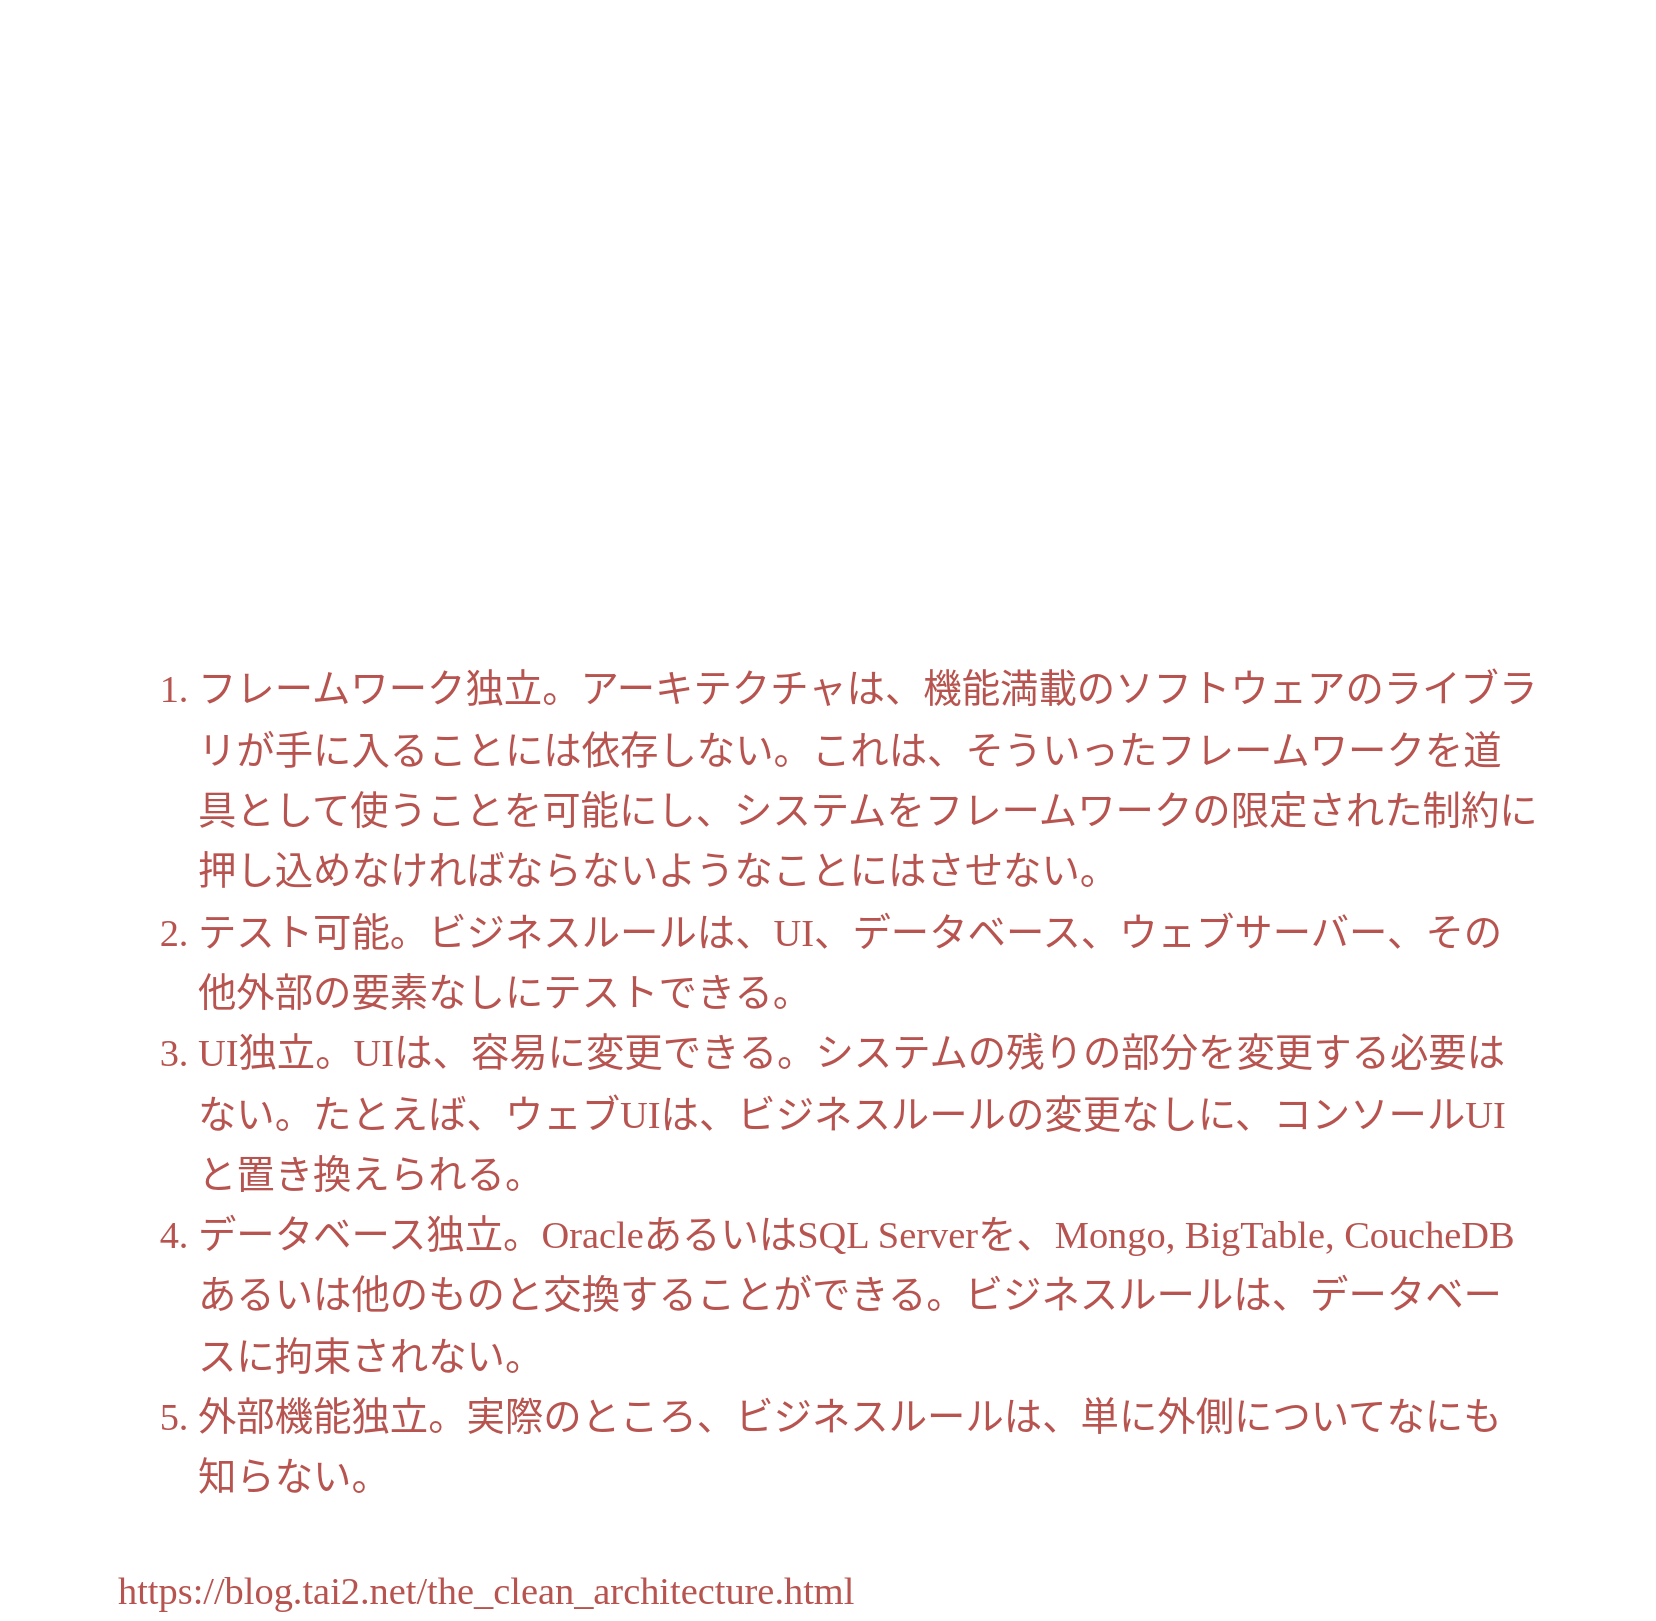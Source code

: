 <mxfile version="13.0.9" pages="6">
    <diagram id="_Xj5nStemwfUWtjIxfG3" name="クリーンアーキテクチャとは">
        <mxGraphModel dx="1559" dy="800" grid="0" gridSize="10" guides="1" tooltips="1" connect="1" arrows="1" fold="1" page="1" pageScale="1" pageWidth="827" pageHeight="1169" background="#ffffff" math="0" shadow="0">
            <root>
                <mxCell id="il1Sbzkc1QVtwqZoSLND-0"/>
                <mxCell id="il1Sbzkc1QVtwqZoSLND-1" parent="il1Sbzkc1QVtwqZoSLND-0"/>
                <mxCell id="il1Sbzkc1QVtwqZoSLND-4" value="&lt;ol class=&quot;arabic simple&quot; style=&quot;line-height: 1.58; font-family: serif; font-size: 19.2px;&quot;&gt;&lt;li&gt;フレームワーク独立。アーキテクチャは、機能満載のソフトウェアのライブラリが手に入ることには依存しない。これは、そういったフレームワークを道具として使うことを可能にし、システムをフレームワークの限定された制約に押し込めなければならないようなことにはさせない。&lt;/li&gt;&lt;li&gt;テスト可能。ビジネスルールは、UI、データベース、ウェブサーバー、その他外部の要素なしにテストできる。&lt;/li&gt;&lt;li&gt;UI独立。UIは、容易に変更できる。システムの残りの部分を変更する必要はない。たとえば、ウェブUIは、ビジネスルールの変更なしに、コンソールUIと置き換えられる。&lt;/li&gt;&lt;li&gt;データベース独立。OracleあるいはSQL Serverを、Mongo, BigTable, CoucheDBあるいは他のものと交換することができる。ビジネスルールは、データベースに拘束されない。&lt;/li&gt;&lt;li&gt;外部機能独立。実際のところ、ビジネスルールは、単に外側についてなにも知らない。&lt;/li&gt;&lt;/ol&gt;&lt;div&gt;&lt;font face=&quot;serif&quot;&gt;&lt;span style=&quot;font-size: 19.2px&quot;&gt;https://blog.tai2.net/the_clean_architecture.html&lt;/span&gt;&lt;br&gt;&lt;/font&gt;&lt;/div&gt;" style="text;html=1;strokeColor=none;fillColor=none;align=left;verticalAlign=middle;whiteSpace=wrap;rounded=0;shadow=0;glass=0;comic=0;labelBackgroundColor=none;fontSize=30;fontColor=#B85450;" parent="il1Sbzkc1QVtwqZoSLND-1" vertex="1">
                    <mxGeometry x="57" y="330" width="712" height="480" as="geometry"/>
                </mxCell>
                <mxCell id="kZVmVAllFqTnAHQlWNAB-0" value="" style="shape=image;verticalLabelPosition=bottom;labelBackgroundColor=#ffffff;verticalAlign=top;aspect=fixed;imageAspect=0;image=https://qiita-user-contents.imgix.net/https%3A%2F%2Fqiita-image-store.s3.amazonaws.com%2F0%2F293368%2F7ce1fb10-504e-16e0-8930-278b8a7f942d.jpeg?ixlib=rb-1.2.2&amp;auto=format&amp;gif-q=60&amp;q=75&amp;s=4e75baa5eb83f8419c08145cec78b33a;" parent="il1Sbzkc1QVtwqZoSLND-1" vertex="1">
                    <mxGeometry y="10" width="421.99" height="310" as="geometry"/>
                </mxCell>
                <mxCell id="kZVmVAllFqTnAHQlWNAB-1" value="" style="shape=image;verticalLabelPosition=bottom;labelBackgroundColor=#ffffff;verticalAlign=top;aspect=fixed;imageAspect=0;image=https://qiita-user-contents.imgix.net/https%3A%2F%2Fqiita-image-store.s3.amazonaws.com%2F0%2F293368%2F3ef1e900-8e74-c954-2a33-4f46c7569244.jpeg?ixlib=rb-1.2.2&amp;auto=format&amp;gif-q=60&amp;q=75&amp;s=c6d8718a7bf1e24cdfceed9b7c9cbc73;" parent="il1Sbzkc1QVtwqZoSLND-1" vertex="1">
                    <mxGeometry x="430" y="25" width="396.73" height="280" as="geometry"/>
                </mxCell>
            </root>
        </mxGraphModel>
    </diagram>
    <diagram name="MVC1" id="QIQudFugxb69X_Uvpdiy">
        <mxGraphModel dx="1933" dy="933" grid="0" gridSize="10" guides="1" tooltips="1" connect="1" arrows="1" fold="1" page="1" pageScale="1" pageWidth="827" pageHeight="1169" background="#ffffff" math="0" shadow="0">
            <root>
                <mxCell id="JhpQTK83vfihIo-F6_xD-0"/>
                <mxCell id="JhpQTK83vfihIo-F6_xD-1" parent="JhpQTK83vfihIo-F6_xD-0"/>
                <mxCell id="jxWppJufByO0NveVyqGV-0" value="" style="group" parent="JhpQTK83vfihIo-F6_xD-1" vertex="1" connectable="0">
                    <mxGeometry x="44" y="130" width="740" height="750" as="geometry"/>
                </mxCell>
                <mxCell id="jxWppJufByO0NveVyqGV-1" value="" style="ellipse;whiteSpace=wrap;html=1;aspect=fixed;fillColor=#dae8fc;strokeColor=#6c8ebf;" parent="jxWppJufByO0NveVyqGV-0" vertex="1">
                    <mxGeometry y="10" width="740" height="740" as="geometry"/>
                </mxCell>
                <mxCell id="jxWppJufByO0NveVyqGV-2" value="" style="ellipse;whiteSpace=wrap;html=1;aspect=fixed;fillColor=#d5e8d4;strokeColor=#82b366;" parent="jxWppJufByO0NveVyqGV-0" vertex="1">
                    <mxGeometry x="65" y="70" width="610" height="610" as="geometry"/>
                </mxCell>
                <mxCell id="jxWppJufByO0NveVyqGV-3" value="" style="ellipse;whiteSpace=wrap;html=1;aspect=fixed;fillColor=#f8cecc;strokeColor=#b85450;" parent="jxWppJufByO0NveVyqGV-0" vertex="1">
                    <mxGeometry x="185" y="190" width="370" height="370" as="geometry"/>
                </mxCell>
                <mxCell id="jxWppJufByO0NveVyqGV-4" value="" style="ellipse;whiteSpace=wrap;html=1;aspect=fixed;fillColor=#fff2cc;strokeColor=#d6b656;" parent="jxWppJufByO0NveVyqGV-0" vertex="1">
                    <mxGeometry x="285" y="290" width="170" height="170" as="geometry"/>
                </mxCell>
                <mxCell id="jxWppJufByO0NveVyqGV-5" value="Application Business Rules" style="text;html=1;strokeColor=none;fillColor=none;align=center;verticalAlign=middle;whiteSpace=wrap;rounded=0;fontSize=30;fontColor=#B85450;" parent="jxWppJufByO0NveVyqGV-0" vertex="1">
                    <mxGeometry x="44" y="190" width="652" height="38" as="geometry"/>
                </mxCell>
                <mxCell id="jxWppJufByO0NveVyqGV-6" value="Interfase Adapters" style="text;html=1;strokeColor=none;fillColor=none;align=center;verticalAlign=middle;whiteSpace=wrap;rounded=0;fontSize=30;fontColor=#82B366;" parent="jxWppJufByO0NveVyqGV-0" vertex="1">
                    <mxGeometry x="44" y="95" width="652" height="38" as="geometry"/>
                </mxCell>
                <mxCell id="jxWppJufByO0NveVyqGV-7" value="Frameworks &amp;amp; Drivers" style="text;html=1;strokeColor=none;fillColor=none;align=center;verticalAlign=middle;whiteSpace=wrap;rounded=0;fontSize=30;fontColor=#6C8EBF;" parent="jxWppJufByO0NveVyqGV-0" vertex="1">
                    <mxGeometry x="44" width="652" height="38" as="geometry"/>
                </mxCell>
                <mxCell id="jxWppJufByO0NveVyqGV-8" value="Enterprise Business Rules" style="text;html=1;strokeColor=none;fillColor=none;align=center;verticalAlign=middle;whiteSpace=wrap;rounded=0;fontSize=30;fontColor=#B39848;" parent="jxWppJufByO0NveVyqGV-0" vertex="1">
                    <mxGeometry x="44" y="280" width="652" height="38" as="geometry"/>
                </mxCell>
                <mxCell id="JhpQTK83vfihIo-F6_xD-6" style="edgeStyle=orthogonalEdgeStyle;rounded=0;orthogonalLoop=1;jettySize=auto;html=1;entryX=0.5;entryY=1;entryDx=0;entryDy=0;startArrow=none;startFill=0;startSize=4;endArrow=block;endFill=1;endSize=4;strokeWidth=1;fontSize=40;fontColor=#B85450;fillColor=#f5f5f5;strokeColor=#666666;" parent="JhpQTK83vfihIo-F6_xD-1" source="JhpQTK83vfihIo-F6_xD-7" target="JhpQTK83vfihIo-F6_xD-9" edge="1">
                    <mxGeometry relative="1" as="geometry"/>
                </mxCell>
                <mxCell id="JhpQTK83vfihIo-F6_xD-7" value="data store" style="rounded=0;whiteSpace=wrap;html=1;fontSize=11;fillColor=#f5f5f5;strokeColor=#666666;fontColor=#333333;" parent="JhpQTK83vfihIo-F6_xD-1" vertex="1">
                    <mxGeometry x="367.1" y="830" width="93.8" height="25" as="geometry"/>
                </mxCell>
                <mxCell id="JhpQTK83vfihIo-F6_xD-9" value="data access" style="rounded=0;whiteSpace=wrap;html=1;fontSize=11;fillColor=#f5f5f5;strokeColor=#666666;fontColor=#333333;" parent="JhpQTK83vfihIo-F6_xD-1" vertex="1">
                    <mxGeometry x="367" y="726" width="93.8" height="35" as="geometry"/>
                </mxCell>
                <mxCell id="JhpQTK83vfihIo-F6_xD-14" value="controller" style="rounded=0;whiteSpace=wrap;html=1;fontSize=11;fillColor=#f5f5f5;strokeColor=#666666;fontColor=#333333;" parent="JhpQTK83vfihIo-F6_xD-1" vertex="1">
                    <mxGeometry x="120" y="488" width="99" height="35" as="geometry"/>
                </mxCell>
                <mxCell id="JhpQTK83vfihIo-F6_xD-48" style="edgeStyle=orthogonalEdgeStyle;rounded=0;orthogonalLoop=1;jettySize=auto;html=1;exitX=1;exitY=0.5;exitDx=0;exitDy=0;entryX=0;entryY=0.5;entryDx=0;entryDy=0;startArrow=none;startFill=0;startSize=4;endArrow=block;endFill=1;endSize=4;strokeWidth=1;fontSize=11;fontColor=#B85450;fillColor=#f5f5f5;strokeColor=#666666;" parent="JhpQTK83vfihIo-F6_xD-1" source="JhpQTK83vfihIo-F6_xD-17" target="JhpQTK83vfihIo-F6_xD-18" edge="1">
                    <mxGeometry relative="1" as="geometry"/>
                </mxCell>
                <mxCell id="JhpQTK83vfihIo-F6_xD-17" value="presenter" style="rounded=0;whiteSpace=wrap;html=1;fontSize=11;fillColor=#f5f5f5;strokeColor=#666666;fontColor=#333333;" parent="JhpQTK83vfihIo-F6_xD-1" vertex="1">
                    <mxGeometry x="590" y="488" width="66.2" height="35" as="geometry"/>
                </mxCell>
                <mxCell id="JhpQTK83vfihIo-F6_xD-18" value="&amp;lt;ds&amp;gt; view&lt;br&gt;model" style="rounded=0;whiteSpace=wrap;html=1;fontSize=11;glass=0;shadow=0;comic=0;fillColor=#f5f5f5;strokeColor=#666666;fontColor=#333333;" parent="JhpQTK83vfihIo-F6_xD-1" vertex="1">
                    <mxGeometry x="670" y="488" width="53.8" height="35" as="geometry"/>
                </mxCell>
                <mxCell id="JhpQTK83vfihIo-F6_xD-49" style="edgeStyle=orthogonalEdgeStyle;rounded=0;orthogonalLoop=1;jettySize=auto;html=1;exitX=0;exitY=0.5;exitDx=0;exitDy=0;entryX=1;entryY=0.5;entryDx=0;entryDy=0;startArrow=none;startFill=0;startSize=4;endArrow=block;endFill=1;endSize=4;strokeWidth=1;fontSize=11;fontColor=#B85450;fillColor=#f5f5f5;strokeColor=#666666;" parent="JhpQTK83vfihIo-F6_xD-1" source="JhpQTK83vfihIo-F6_xD-20" target="JhpQTK83vfihIo-F6_xD-18" edge="1">
                    <mxGeometry relative="1" as="geometry"/>
                </mxCell>
                <mxCell id="JhpQTK83vfihIo-F6_xD-20" value="framework&lt;br&gt;(view)" style="rounded=0;whiteSpace=wrap;html=1;fontSize=11;fillColor=#f5f5f5;strokeColor=#666666;fontColor=#333333;" parent="JhpQTK83vfihIo-F6_xD-1" vertex="1">
                    <mxGeometry x="740" y="488" width="60" height="35" as="geometry"/>
                </mxCell>
                <mxCell id="JhpQTK83vfihIo-F6_xD-43" style="edgeStyle=orthogonalEdgeStyle;rounded=0;orthogonalLoop=1;jettySize=auto;html=1;exitX=0;exitY=0.5;exitDx=0;exitDy=0;entryX=0.5;entryY=1;entryDx=0;entryDy=0;startArrow=block;startFill=1;startSize=4;endArrow=none;endFill=0;endSize=4;strokeWidth=1;fontSize=11;fontColor=#B85450;fillColor=#f5f5f5;strokeColor=#666666;" parent="JhpQTK83vfihIo-F6_xD-1" source="JhpQTK83vfihIo-F6_xD-21" target="JhpQTK83vfihIo-F6_xD-14" edge="1">
                    <mxGeometry relative="1" as="geometry">
                        <Array as="points">
                            <mxPoint x="230" y="537"/>
                            <mxPoint x="170" y="537"/>
                        </Array>
                    </mxGeometry>
                </mxCell>
                <mxCell id="JhpQTK83vfihIo-F6_xD-21" value="&amp;lt;i&amp;gt; input&lt;br&gt;boundary" style="rounded=0;whiteSpace=wrap;html=1;fontSize=11;fillColor=#f5f5f5;strokeColor=#666666;fontColor=#333333;" parent="JhpQTK83vfihIo-F6_xD-1" vertex="1">
                    <mxGeometry x="250" y="519" width="91.8" height="35" as="geometry"/>
                </mxCell>
                <mxCell id="JhpQTK83vfihIo-F6_xD-22" value="entities" style="rounded=0;whiteSpace=wrap;html=1;fontSize=11;fillColor=#f5f5f5;strokeColor=#666666;fontColor=#333333;" parent="JhpQTK83vfihIo-F6_xD-1" vertex="1">
                    <mxGeometry x="367.1" y="488" width="93.8" height="35" as="geometry"/>
                </mxCell>
                <mxCell id="JhpQTK83vfihIo-F6_xD-42" style="edgeStyle=orthogonalEdgeStyle;rounded=0;orthogonalLoop=1;jettySize=auto;html=1;exitX=0;exitY=0.5;exitDx=0;exitDy=0;entryX=0.5;entryY=0;entryDx=0;entryDy=0;startArrow=block;startFill=1;startSize=4;endArrow=none;endFill=0;endSize=4;strokeWidth=1;fontSize=11;fontColor=#B85450;fillColor=#f5f5f5;strokeColor=#666666;" parent="JhpQTK83vfihIo-F6_xD-1" source="JhpQTK83vfihIo-F6_xD-23" target="JhpQTK83vfihIo-F6_xD-14" edge="1">
                    <mxGeometry relative="1" as="geometry">
                        <Array as="points">
                            <mxPoint x="230" y="475"/>
                            <mxPoint x="170" y="475"/>
                        </Array>
                    </mxGeometry>
                </mxCell>
                <mxCell id="JhpQTK83vfihIo-F6_xD-23" value="&amp;lt;ds&amp;gt; input&lt;br&gt;data" style="rounded=0;whiteSpace=wrap;html=1;fontSize=11;align=center;verticalAlign=middle;fillColor=#f5f5f5;strokeColor=#666666;fontColor=#333333;" parent="JhpQTK83vfihIo-F6_xD-1" vertex="1">
                    <mxGeometry x="250" y="457" width="91.8" height="35" as="geometry"/>
                </mxCell>
                <mxCell id="JhpQTK83vfihIo-F6_xD-44" style="edgeStyle=orthogonalEdgeStyle;rounded=0;orthogonalLoop=1;jettySize=auto;html=1;exitX=1;exitY=0.5;exitDx=0;exitDy=0;entryX=0.5;entryY=0;entryDx=0;entryDy=0;startArrow=block;startFill=1;startSize=4;endArrow=none;endFill=0;endSize=4;strokeWidth=1;fontSize=11;fontColor=#B85450;fillColor=#f5f5f5;strokeColor=#666666;" parent="JhpQTK83vfihIo-F6_xD-1" source="JhpQTK83vfihIo-F6_xD-24" target="JhpQTK83vfihIo-F6_xD-17" edge="1">
                    <mxGeometry relative="1" as="geometry">
                        <Array as="points">
                            <mxPoint x="596" y="475"/>
                            <mxPoint x="623" y="475"/>
                        </Array>
                    </mxGeometry>
                </mxCell>
                <mxCell id="JhpQTK83vfihIo-F6_xD-24" value="&amp;lt;ds&amp;gt; output&lt;br&gt;data" style="rounded=0;whiteSpace=wrap;html=1;fontSize=11;fillColor=#f5f5f5;strokeColor=#666666;fontColor=#333333;" parent="JhpQTK83vfihIo-F6_xD-1" vertex="1">
                    <mxGeometry x="490" y="457" width="86.2" height="35" as="geometry"/>
                </mxCell>
                <mxCell id="JhpQTK83vfihIo-F6_xD-25" style="edgeStyle=orthogonalEdgeStyle;rounded=0;orthogonalLoop=1;jettySize=auto;html=1;exitX=0.5;exitY=0;exitDx=0;exitDy=0;entryX=0.5;entryY=1;entryDx=0;entryDy=0;startArrow=none;startFill=0;startSize=4;endArrow=classic;endFill=1;endSize=4;strokeWidth=1;fontSize=11;fontColor=#B85450;fillColor=#f5f5f5;strokeColor=#666666;" parent="JhpQTK83vfihIo-F6_xD-1" source="JhpQTK83vfihIo-F6_xD-30" target="JhpQTK83vfihIo-F6_xD-22" edge="1">
                    <mxGeometry relative="1" as="geometry"/>
                </mxCell>
                <mxCell id="JhpQTK83vfihIo-F6_xD-26" style="edgeStyle=orthogonalEdgeStyle;rounded=0;orthogonalLoop=1;jettySize=auto;html=1;exitX=0.5;exitY=1;exitDx=0;exitDy=0;entryX=0.5;entryY=0;entryDx=0;entryDy=0;startArrow=none;startFill=0;startSize=4;endArrow=block;endFill=1;endSize=4;strokeWidth=1;fontSize=11;fontColor=#B85450;fillColor=#f5f5f5;strokeColor=#666666;" parent="JhpQTK83vfihIo-F6_xD-1" source="JhpQTK83vfihIo-F6_xD-30" target="JhpQTK83vfihIo-F6_xD-32" edge="1">
                    <mxGeometry relative="1" as="geometry"/>
                </mxCell>
                <mxCell id="JhpQTK83vfihIo-F6_xD-28" style="edgeStyle=orthogonalEdgeStyle;rounded=0;orthogonalLoop=1;jettySize=auto;html=1;exitX=0;exitY=0.75;exitDx=0;exitDy=0;entryX=0.5;entryY=1;entryDx=0;entryDy=0;startArrow=none;startFill=0;startSize=4;endArrow=block;endFill=0;endSize=4;strokeWidth=1;fontSize=11;fontColor=#B85450;fillColor=#f5f5f5;strokeColor=#666666;" parent="JhpQTK83vfihIo-F6_xD-1" source="JhpQTK83vfihIo-F6_xD-30" target="JhpQTK83vfihIo-F6_xD-21" edge="1">
                    <mxGeometry relative="1" as="geometry"/>
                </mxCell>
                <mxCell id="JhpQTK83vfihIo-F6_xD-36" style="edgeStyle=orthogonalEdgeStyle;rounded=0;orthogonalLoop=1;jettySize=auto;html=1;exitX=1;exitY=0.75;exitDx=0;exitDy=0;entryX=0.5;entryY=1;entryDx=0;entryDy=0;startArrow=none;startFill=0;startSize=4;endArrow=block;endFill=1;endSize=4;strokeWidth=1;fontSize=11;fontColor=#B85450;fillColor=#f5f5f5;strokeColor=#666666;" parent="JhpQTK83vfihIo-F6_xD-1" source="JhpQTK83vfihIo-F6_xD-30" target="JhpQTK83vfihIo-F6_xD-35" edge="1">
                    <mxGeometry relative="1" as="geometry"/>
                </mxCell>
                <mxCell id="JhpQTK83vfihIo-F6_xD-46" style="edgeStyle=orthogonalEdgeStyle;rounded=0;orthogonalLoop=1;jettySize=auto;html=1;exitX=0;exitY=0.25;exitDx=0;exitDy=0;entryX=1;entryY=0.5;entryDx=0;entryDy=0;startArrow=none;startFill=0;startSize=4;endArrow=block;endFill=1;endSize=4;strokeWidth=1;fontSize=11;fontColor=#B85450;fillColor=#f5f5f5;strokeColor=#666666;" parent="JhpQTK83vfihIo-F6_xD-1" source="JhpQTK83vfihIo-F6_xD-30" target="JhpQTK83vfihIo-F6_xD-23" edge="1">
                    <mxGeometry relative="1" as="geometry">
                        <Array as="points">
                            <mxPoint x="367" y="596"/>
                            <mxPoint x="350" y="596"/>
                            <mxPoint x="350" y="475"/>
                        </Array>
                    </mxGeometry>
                </mxCell>
                <mxCell id="JhpQTK83vfihIo-F6_xD-47" style="edgeStyle=orthogonalEdgeStyle;rounded=0;orthogonalLoop=1;jettySize=auto;html=1;exitX=1;exitY=0.25;exitDx=0;exitDy=0;entryX=0;entryY=0.5;entryDx=0;entryDy=0;startArrow=none;startFill=0;startSize=4;endArrow=block;endFill=1;endSize=4;strokeWidth=1;fontSize=11;fontColor=#B85450;fillColor=#f5f5f5;strokeColor=#666666;" parent="JhpQTK83vfihIo-F6_xD-1" source="JhpQTK83vfihIo-F6_xD-30" target="JhpQTK83vfihIo-F6_xD-24" edge="1">
                    <mxGeometry relative="1" as="geometry">
                        <Array as="points">
                            <mxPoint x="461" y="596"/>
                            <mxPoint x="480" y="596"/>
                            <mxPoint x="480" y="475"/>
                        </Array>
                    </mxGeometry>
                </mxCell>
                <mxCell id="JhpQTK83vfihIo-F6_xD-30" value="use case interactor" style="rounded=0;whiteSpace=wrap;html=1;fontSize=11;fillColor=#f5f5f5;strokeColor=#666666;fontColor=#333333;" parent="JhpQTK83vfihIo-F6_xD-1" vertex="1">
                    <mxGeometry x="367.1" y="586" width="93.8" height="35" as="geometry"/>
                </mxCell>
                <mxCell id="JhpQTK83vfihIo-F6_xD-31" style="edgeStyle=orthogonalEdgeStyle;rounded=0;orthogonalLoop=1;jettySize=auto;html=1;exitX=0.5;exitY=1;exitDx=0;exitDy=0;entryX=0.5;entryY=0;entryDx=0;entryDy=0;startArrow=block;startFill=0;startSize=4;endArrow=none;endFill=0;endSize=4;strokeWidth=1;fontSize=11;fontColor=#B85450;fillColor=#f5f5f5;strokeColor=#666666;" parent="JhpQTK83vfihIo-F6_xD-1" source="JhpQTK83vfihIo-F6_xD-32" target="JhpQTK83vfihIo-F6_xD-9" edge="1">
                    <mxGeometry relative="1" as="geometry"/>
                </mxCell>
                <mxCell id="JhpQTK83vfihIo-F6_xD-33" style="edgeStyle=orthogonalEdgeStyle;rounded=0;orthogonalLoop=1;jettySize=auto;html=1;exitX=1;exitY=0.5;exitDx=0;exitDy=0;entryX=0.75;entryY=1;entryDx=0;entryDy=0;startArrow=none;startFill=0;startSize=4;endArrow=block;endFill=1;endSize=4;strokeWidth=1;fontSize=11;fontColor=#B85450;fillColor=#f5f5f5;strokeColor=#666666;" parent="JhpQTK83vfihIo-F6_xD-1" source="JhpQTK83vfihIo-F6_xD-32" target="JhpQTK83vfihIo-F6_xD-22" edge="1">
                    <mxGeometry relative="1" as="geometry">
                        <Array as="points">
                            <mxPoint x="470" y="653"/>
                            <mxPoint x="470" y="550"/>
                            <mxPoint x="438" y="550"/>
                        </Array>
                    </mxGeometry>
                </mxCell>
                <mxCell id="JhpQTK83vfihIo-F6_xD-32" value="&amp;lt;i&amp;gt; data access interface" style="rounded=0;whiteSpace=wrap;html=1;fontSize=11;fillColor=#f5f5f5;strokeColor=#666666;fontColor=#333333;" parent="JhpQTK83vfihIo-F6_xD-1" vertex="1">
                    <mxGeometry x="367.1" y="636" width="93.8" height="35" as="geometry"/>
                </mxCell>
                <mxCell id="JhpQTK83vfihIo-F6_xD-45" style="edgeStyle=orthogonalEdgeStyle;rounded=0;orthogonalLoop=1;jettySize=auto;html=1;exitX=1;exitY=0.5;exitDx=0;exitDy=0;entryX=0.5;entryY=1;entryDx=0;entryDy=0;startArrow=block;startFill=0;startSize=4;endArrow=none;endFill=0;endSize=4;strokeWidth=1;fontSize=11;fontColor=#B85450;fillColor=#f5f5f5;strokeColor=#666666;" parent="JhpQTK83vfihIo-F6_xD-1" source="JhpQTK83vfihIo-F6_xD-35" target="JhpQTK83vfihIo-F6_xD-17" edge="1">
                    <mxGeometry relative="1" as="geometry">
                        <Array as="points">
                            <mxPoint x="599" y="537"/>
                            <mxPoint x="623" y="537"/>
                        </Array>
                    </mxGeometry>
                </mxCell>
                <mxCell id="JhpQTK83vfihIo-F6_xD-35" value="&amp;lt;i&amp;gt; output&lt;br&gt;boundary" style="rounded=0;whiteSpace=wrap;html=1;fontSize=11;fillColor=#f5f5f5;strokeColor=#666666;fontColor=#333333;" parent="JhpQTK83vfihIo-F6_xD-1" vertex="1">
                    <mxGeometry x="487.2" y="519" width="91.8" height="35" as="geometry"/>
                </mxCell>
                <mxCell id="JhpQTK83vfihIo-F6_xD-51" style="edgeStyle=orthogonalEdgeStyle;rounded=0;orthogonalLoop=1;jettySize=auto;html=1;exitX=1;exitY=0.5;exitDx=0;exitDy=0;entryX=0;entryY=0.5;entryDx=0;entryDy=0;startArrow=none;startFill=0;startSize=4;endArrow=block;endFill=1;endSize=4;strokeWidth=1;fontSize=11;fontColor=#B85450;fillColor=#f5f5f5;strokeColor=#666666;" parent="JhpQTK83vfihIo-F6_xD-1" source="JhpQTK83vfihIo-F6_xD-50" target="JhpQTK83vfihIo-F6_xD-14" edge="1">
                    <mxGeometry relative="1" as="geometry"/>
                </mxCell>
                <mxCell id="JhpQTK83vfihIo-F6_xD-50" value="framework" style="rounded=0;whiteSpace=wrap;html=1;fontSize=11;fillColor=#f5f5f5;strokeColor=#666666;fontColor=#333333;" parent="JhpQTK83vfihIo-F6_xD-1" vertex="1">
                    <mxGeometry x="30" y="488" width="63.8" height="35" as="geometry"/>
                </mxCell>
                <mxCell id="sK-IuOdhS6HdTxPTAFmi-0" value="" style="group" parent="JhpQTK83vfihIo-F6_xD-1" vertex="1" connectable="0">
                    <mxGeometry x="46" y="75" width="736" height="30" as="geometry"/>
                </mxCell>
                <mxCell id="Dq_wfiutZcb15Bjlkd6d-0" value="" style="endArrow=classic;html=1;strokeColor=#ED9AE8;strokeWidth=3;fontSize=30;fontColor=#B39848;" parent="sK-IuOdhS6HdTxPTAFmi-0" edge="1">
                    <mxGeometry width="50" height="50" relative="1" as="geometry">
                        <mxPoint y="17" as="sourcePoint"/>
                        <mxPoint x="736" y="15" as="targetPoint"/>
                    </mxGeometry>
                </mxCell>
                <mxCell id="Dq_wfiutZcb15Bjlkd6d-4" value="&lt;span&gt;Flow of Control&lt;/span&gt;" style="text;html=1;strokeColor=none;fillColor=#ffffff;align=center;verticalAlign=middle;whiteSpace=wrap;rounded=0;shadow=0;glass=0;comic=0;labelBackgroundColor=none;fontSize=30;fontColor=#ED9AE8;strokeWidth=1;labelBorderColor=none;" parent="sK-IuOdhS6HdTxPTAFmi-0" vertex="1">
                    <mxGeometry x="261" width="214" height="30" as="geometry"/>
                </mxCell>
                <mxCell id="LLBkMB5J5pUybcNcj3j0-0" value="クリーンアーキテクチャの同心円図、クラス図、処理の流れの図を一つにまとめるとこんな感じの図になる&lt;br&gt;クリーンアーキテクチャのクラス図はMVC1を前提としているため、この図もMVC1が前提になる&lt;br&gt;MVC1とMVC2の違いについて&lt;a href=&quot;https://qiita.com/ffggss/items/15943c6c3908a6f25cb5&quot;&gt;https://qiita.com/ffggss/items/15943c6c3908a6f25cb5&lt;/a&gt;" style="text;html=1;strokeColor=none;fillColor=none;align=left;verticalAlign=top;whiteSpace=wrap;rounded=0;shadow=0;glass=0;comic=0;fontSize=22;fontColor=#B85450;" parent="JhpQTK83vfihIo-F6_xD-1" vertex="1">
                    <mxGeometry x="8" y="900" width="812" height="180" as="geometry"/>
                </mxCell>
            </root>
        </mxGraphModel>
    </diagram>
    <diagram name="MVC2 1" id="OOQ7MnpjangfFqeAZlrx">
        <mxGraphModel dx="1933" dy="933" grid="0" gridSize="10" guides="1" tooltips="1" connect="1" arrows="1" fold="1" page="1" pageScale="1" pageWidth="827" pageHeight="1169" background="#ffffff" math="0" shadow="0">
            <root>
                <mxCell id="B4x0vJhlAZJqEnAi1nv9-0"/>
                <mxCell id="B4x0vJhlAZJqEnAi1nv9-1" parent="B4x0vJhlAZJqEnAi1nv9-0"/>
                <mxCell id="hplPCK_WNbykDxgpx4yJ-4" value="" style="group" parent="B4x0vJhlAZJqEnAi1nv9-1" vertex="1" connectable="0">
                    <mxGeometry x="44" y="130" width="740" height="750" as="geometry"/>
                </mxCell>
                <mxCell id="B4x0vJhlAZJqEnAi1nv9-2" value="" style="ellipse;whiteSpace=wrap;html=1;aspect=fixed;fillColor=#dae8fc;strokeColor=#6c8ebf;" parent="hplPCK_WNbykDxgpx4yJ-4" vertex="1">
                    <mxGeometry y="10" width="740" height="740" as="geometry"/>
                </mxCell>
                <mxCell id="B4x0vJhlAZJqEnAi1nv9-3" value="" style="ellipse;whiteSpace=wrap;html=1;aspect=fixed;fillColor=#d5e8d4;strokeColor=#82b366;" parent="hplPCK_WNbykDxgpx4yJ-4" vertex="1">
                    <mxGeometry x="65" y="70" width="610" height="610" as="geometry"/>
                </mxCell>
                <mxCell id="B4x0vJhlAZJqEnAi1nv9-4" value="" style="ellipse;whiteSpace=wrap;html=1;aspect=fixed;fillColor=#f8cecc;strokeColor=#b85450;" parent="hplPCK_WNbykDxgpx4yJ-4" vertex="1">
                    <mxGeometry x="185" y="190" width="370" height="370" as="geometry"/>
                </mxCell>
                <mxCell id="KUkp5jdMklf2kfdozK13-0" value="" style="ellipse;whiteSpace=wrap;html=1;aspect=fixed;fillColor=#fff2cc;strokeColor=#d6b656;" parent="hplPCK_WNbykDxgpx4yJ-4" vertex="1">
                    <mxGeometry x="285" y="290" width="170" height="170" as="geometry"/>
                </mxCell>
                <mxCell id="hplPCK_WNbykDxgpx4yJ-0" value="Application Business Rules" style="text;html=1;strokeColor=none;fillColor=none;align=center;verticalAlign=middle;whiteSpace=wrap;rounded=0;fontSize=30;fontColor=#B85450;" parent="hplPCK_WNbykDxgpx4yJ-4" vertex="1">
                    <mxGeometry x="44" y="190" width="652" height="38" as="geometry"/>
                </mxCell>
                <mxCell id="hplPCK_WNbykDxgpx4yJ-1" value="Interfase Adapters" style="text;html=1;strokeColor=none;fillColor=none;align=center;verticalAlign=middle;whiteSpace=wrap;rounded=0;fontSize=30;fontColor=#82B366;" parent="hplPCK_WNbykDxgpx4yJ-4" vertex="1">
                    <mxGeometry x="44" y="95" width="652" height="38" as="geometry"/>
                </mxCell>
                <mxCell id="hplPCK_WNbykDxgpx4yJ-2" value="Frameworks &amp;amp; Drivers" style="text;html=1;strokeColor=none;fillColor=none;align=center;verticalAlign=middle;whiteSpace=wrap;rounded=0;fontSize=30;fontColor=#6C8EBF;" parent="hplPCK_WNbykDxgpx4yJ-4" vertex="1">
                    <mxGeometry x="44" width="652" height="38" as="geometry"/>
                </mxCell>
                <mxCell id="hplPCK_WNbykDxgpx4yJ-3" value="Enterprise Business Rules" style="text;html=1;strokeColor=none;fillColor=none;align=center;verticalAlign=middle;whiteSpace=wrap;rounded=0;fontSize=30;fontColor=#B39848;" parent="hplPCK_WNbykDxgpx4yJ-4" vertex="1">
                    <mxGeometry x="44" y="280" width="652" height="38" as="geometry"/>
                </mxCell>
                <mxCell id="B4x0vJhlAZJqEnAi1nv9-6" style="edgeStyle=orthogonalEdgeStyle;rounded=0;orthogonalLoop=1;jettySize=auto;html=1;entryX=0.5;entryY=1;entryDx=0;entryDy=0;startArrow=none;startFill=0;startSize=4;endArrow=block;endFill=1;endSize=4;strokeWidth=1;fontSize=40;fontColor=#B85450;fillColor=#f5f5f5;strokeColor=#666666;" parent="B4x0vJhlAZJqEnAi1nv9-1" source="B4x0vJhlAZJqEnAi1nv9-7" target="B4x0vJhlAZJqEnAi1nv9-8" edge="1">
                    <mxGeometry relative="1" as="geometry"/>
                </mxCell>
                <mxCell id="B4x0vJhlAZJqEnAi1nv9-7" value="data store" style="rounded=0;whiteSpace=wrap;html=1;fontSize=11;fillColor=#f5f5f5;strokeColor=#666666;fontColor=#333333;" parent="B4x0vJhlAZJqEnAi1nv9-1" vertex="1">
                    <mxGeometry x="367.1" y="825" width="93.8" height="35" as="geometry"/>
                </mxCell>
                <mxCell id="B4x0vJhlAZJqEnAi1nv9-8" value="data access" style="rounded=0;whiteSpace=wrap;html=1;fontSize=11;fillColor=#f5f5f5;strokeColor=#666666;fontColor=#333333;" parent="B4x0vJhlAZJqEnAi1nv9-1" vertex="1">
                    <mxGeometry x="367" y="725" width="93.8" height="35" as="geometry"/>
                </mxCell>
                <mxCell id="B4x0vJhlAZJqEnAi1nv9-38" style="edgeStyle=orthogonalEdgeStyle;rounded=0;orthogonalLoop=1;jettySize=auto;html=1;exitX=0.25;exitY=0;exitDx=0;exitDy=0;entryX=0.5;entryY=0;entryDx=0;entryDy=0;startArrow=none;startFill=0;startSize=4;endArrow=block;endFill=1;endSize=4;strokeWidth=2;fontSize=11;fontColor=#B85450;fillColor=#f5f5f5;strokeColor=#666666;" parent="B4x0vJhlAZJqEnAi1nv9-1" source="B4x0vJhlAZJqEnAi1nv9-11" target="B4x0vJhlAZJqEnAi1nv9-14" edge="1">
                    <mxGeometry relative="1" as="geometry">
                        <Array as="points">
                            <mxPoint x="145" y="380"/>
                            <mxPoint x="697" y="380"/>
                        </Array>
                    </mxGeometry>
                </mxCell>
                <mxCell id="B4x0vJhlAZJqEnAi1nv9-39" style="edgeStyle=orthogonalEdgeStyle;rounded=0;orthogonalLoop=1;jettySize=auto;html=1;exitX=0.5;exitY=0;exitDx=0;exitDy=0;entryX=0.5;entryY=0;entryDx=0;entryDy=0;startArrow=none;startFill=0;startSize=4;endArrow=block;endFill=1;endSize=4;strokeWidth=2;fontSize=11;fontColor=#B85450;fillColor=#f5f5f5;strokeColor=#666666;" parent="B4x0vJhlAZJqEnAi1nv9-1" source="B4x0vJhlAZJqEnAi1nv9-11" target="B4x0vJhlAZJqEnAi1nv9-23" edge="1">
                    <mxGeometry relative="1" as="geometry">
                        <Array as="points">
                            <mxPoint x="170" y="410"/>
                            <mxPoint x="533" y="410"/>
                        </Array>
                    </mxGeometry>
                </mxCell>
                <mxCell id="B4x0vJhlAZJqEnAi1nv9-40" style="edgeStyle=orthogonalEdgeStyle;rounded=0;orthogonalLoop=1;jettySize=auto;html=1;exitX=0.5;exitY=1;exitDx=0;exitDy=0;entryX=0.5;entryY=1;entryDx=0;entryDy=0;startArrow=none;startFill=0;startSize=4;endArrow=block;endFill=1;endSize=4;strokeWidth=2;fontSize=11;fontColor=#B85450;fillColor=#f5f5f5;strokeColor=#666666;" parent="B4x0vJhlAZJqEnAi1nv9-1" source="B4x0vJhlAZJqEnAi1nv9-11" target="B4x0vJhlAZJqEnAi1nv9-35" edge="1">
                    <mxGeometry relative="1" as="geometry">
                        <Array as="points">
                            <mxPoint x="170" y="700"/>
                            <mxPoint x="533" y="700"/>
                        </Array>
                    </mxGeometry>
                </mxCell>
                <mxCell id="B4x0vJhlAZJqEnAi1nv9-11" value="controller" style="rounded=0;whiteSpace=wrap;html=1;fontSize=11;fillColor=#f5f5f5;strokeColor=#666666;fontColor=#333333;" parent="B4x0vJhlAZJqEnAi1nv9-1" vertex="1">
                    <mxGeometry x="120" y="487" width="99" height="35" as="geometry"/>
                </mxCell>
                <mxCell id="B4x0vJhlAZJqEnAi1nv9-12" style="edgeStyle=orthogonalEdgeStyle;rounded=0;orthogonalLoop=1;jettySize=auto;html=1;exitX=1;exitY=0.5;exitDx=0;exitDy=0;entryX=0;entryY=0.5;entryDx=0;entryDy=0;startArrow=none;startFill=0;startSize=4;endArrow=block;endFill=1;endSize=4;strokeWidth=1;fontSize=11;fontColor=#B85450;fillColor=#f5f5f5;strokeColor=#666666;" parent="B4x0vJhlAZJqEnAi1nv9-1" source="B4x0vJhlAZJqEnAi1nv9-13" target="B4x0vJhlAZJqEnAi1nv9-14" edge="1">
                    <mxGeometry relative="1" as="geometry"/>
                </mxCell>
                <mxCell id="B4x0vJhlAZJqEnAi1nv9-13" value="presenter" style="rounded=0;whiteSpace=wrap;html=1;fontSize=11;fillColor=#f5f5f5;strokeColor=#666666;fontColor=#333333;" parent="B4x0vJhlAZJqEnAi1nv9-1" vertex="1">
                    <mxGeometry x="590" y="487" width="66.2" height="35" as="geometry"/>
                </mxCell>
                <mxCell id="B4x0vJhlAZJqEnAi1nv9-14" value="&amp;lt;ds&amp;gt; view&lt;br&gt;model" style="rounded=0;whiteSpace=wrap;html=1;fontSize=11;glass=0;shadow=0;comic=0;fillColor=#f5f5f5;strokeColor=#666666;fontColor=#333333;" parent="B4x0vJhlAZJqEnAi1nv9-1" vertex="1">
                    <mxGeometry x="670" y="487" width="53.8" height="35" as="geometry"/>
                </mxCell>
                <mxCell id="B4x0vJhlAZJqEnAi1nv9-15" style="edgeStyle=orthogonalEdgeStyle;rounded=0;orthogonalLoop=1;jettySize=auto;html=1;exitX=0;exitY=0.5;exitDx=0;exitDy=0;entryX=1;entryY=0.5;entryDx=0;entryDy=0;startArrow=none;startFill=0;startSize=4;endArrow=block;endFill=1;endSize=4;strokeWidth=1;fontSize=11;fontColor=#B85450;fillColor=#f5f5f5;strokeColor=#666666;" parent="B4x0vJhlAZJqEnAi1nv9-1" source="B4x0vJhlAZJqEnAi1nv9-16" target="B4x0vJhlAZJqEnAi1nv9-14" edge="1">
                    <mxGeometry relative="1" as="geometry"/>
                </mxCell>
                <mxCell id="B4x0vJhlAZJqEnAi1nv9-16" value="framework&lt;br&gt;(view)" style="rounded=0;whiteSpace=wrap;html=1;fontSize=11;fillColor=#f5f5f5;strokeColor=#666666;fontColor=#333333;" parent="B4x0vJhlAZJqEnAi1nv9-1" vertex="1">
                    <mxGeometry x="740" y="487" width="60" height="35" as="geometry"/>
                </mxCell>
                <mxCell id="B4x0vJhlAZJqEnAi1nv9-17" style="edgeStyle=orthogonalEdgeStyle;rounded=0;orthogonalLoop=1;jettySize=auto;html=1;exitX=0;exitY=0.5;exitDx=0;exitDy=0;entryX=0.75;entryY=1;entryDx=0;entryDy=0;startArrow=block;startFill=1;startSize=4;endArrow=none;endFill=0;endSize=4;strokeWidth=1;fontSize=11;fontColor=#B85450;fillColor=#f5f5f5;strokeColor=#666666;" parent="B4x0vJhlAZJqEnAi1nv9-1" source="B4x0vJhlAZJqEnAi1nv9-18" target="B4x0vJhlAZJqEnAi1nv9-11" edge="1">
                    <mxGeometry relative="1" as="geometry">
                        <Array as="points">
                            <mxPoint x="230" y="536"/>
                            <mxPoint x="194" y="536"/>
                        </Array>
                    </mxGeometry>
                </mxCell>
                <mxCell id="B4x0vJhlAZJqEnAi1nv9-18" value="&amp;lt;i&amp;gt; input&lt;br&gt;boundary" style="rounded=0;whiteSpace=wrap;html=1;fontSize=11;fillColor=#f5f5f5;strokeColor=#666666;fontColor=#333333;" parent="B4x0vJhlAZJqEnAi1nv9-1" vertex="1">
                    <mxGeometry x="250" y="518" width="91.8" height="35" as="geometry"/>
                </mxCell>
                <mxCell id="B4x0vJhlAZJqEnAi1nv9-19" value="entities" style="rounded=0;whiteSpace=wrap;html=1;fontSize=11;fillColor=#f5f5f5;strokeColor=#666666;fontColor=#333333;" parent="B4x0vJhlAZJqEnAi1nv9-1" vertex="1">
                    <mxGeometry x="367.1" y="487" width="93.8" height="35" as="geometry"/>
                </mxCell>
                <mxCell id="B4x0vJhlAZJqEnAi1nv9-20" style="edgeStyle=orthogonalEdgeStyle;rounded=0;orthogonalLoop=1;jettySize=auto;html=1;exitX=0;exitY=0.5;exitDx=0;exitDy=0;entryX=0.75;entryY=0;entryDx=0;entryDy=0;startArrow=block;startFill=1;startSize=4;endArrow=none;endFill=0;endSize=4;strokeWidth=1;fontSize=11;fontColor=#B85450;fillColor=#f5f5f5;strokeColor=#666666;" parent="B4x0vJhlAZJqEnAi1nv9-1" source="B4x0vJhlAZJqEnAi1nv9-21" target="B4x0vJhlAZJqEnAi1nv9-11" edge="1">
                    <mxGeometry relative="1" as="geometry">
                        <Array as="points">
                            <mxPoint x="230" y="474"/>
                            <mxPoint x="194" y="474"/>
                        </Array>
                    </mxGeometry>
                </mxCell>
                <mxCell id="B4x0vJhlAZJqEnAi1nv9-21" value="&amp;lt;ds&amp;gt; input&lt;br&gt;data" style="rounded=0;whiteSpace=wrap;html=1;fontSize=11;align=center;verticalAlign=middle;fillColor=#f5f5f5;strokeColor=#666666;fontColor=#333333;" parent="B4x0vJhlAZJqEnAi1nv9-1" vertex="1">
                    <mxGeometry x="250" y="456" width="91.8" height="35" as="geometry"/>
                </mxCell>
                <mxCell id="B4x0vJhlAZJqEnAi1nv9-22" style="edgeStyle=orthogonalEdgeStyle;rounded=0;orthogonalLoop=1;jettySize=auto;html=1;exitX=1;exitY=0.5;exitDx=0;exitDy=0;entryX=0.5;entryY=0;entryDx=0;entryDy=0;startArrow=block;startFill=1;startSize=4;endArrow=none;endFill=0;endSize=4;strokeWidth=1;fontSize=11;fontColor=#B85450;fillColor=#f5f5f5;strokeColor=#666666;" parent="B4x0vJhlAZJqEnAi1nv9-1" source="B4x0vJhlAZJqEnAi1nv9-23" target="B4x0vJhlAZJqEnAi1nv9-13" edge="1">
                    <mxGeometry relative="1" as="geometry">
                        <Array as="points">
                            <mxPoint x="596" y="474"/>
                            <mxPoint x="623" y="474"/>
                        </Array>
                    </mxGeometry>
                </mxCell>
                <mxCell id="B4x0vJhlAZJqEnAi1nv9-23" value="&amp;lt;ds&amp;gt; output&lt;br&gt;data" style="rounded=0;whiteSpace=wrap;html=1;fontSize=11;fillColor=#f5f5f5;strokeColor=#666666;fontColor=#333333;" parent="B4x0vJhlAZJqEnAi1nv9-1" vertex="1">
                    <mxGeometry x="490" y="456" width="86.2" height="35" as="geometry"/>
                </mxCell>
                <mxCell id="B4x0vJhlAZJqEnAi1nv9-24" style="edgeStyle=orthogonalEdgeStyle;rounded=0;orthogonalLoop=1;jettySize=auto;html=1;exitX=0.5;exitY=0;exitDx=0;exitDy=0;entryX=0.5;entryY=1;entryDx=0;entryDy=0;startArrow=none;startFill=0;startSize=4;endArrow=classic;endFill=1;endSize=4;strokeWidth=1;fontSize=11;fontColor=#B85450;fillColor=#f5f5f5;strokeColor=#666666;" parent="B4x0vJhlAZJqEnAi1nv9-1" source="B4x0vJhlAZJqEnAi1nv9-30" target="B4x0vJhlAZJqEnAi1nv9-19" edge="1">
                    <mxGeometry relative="1" as="geometry"/>
                </mxCell>
                <mxCell id="B4x0vJhlAZJqEnAi1nv9-25" style="edgeStyle=orthogonalEdgeStyle;rounded=0;orthogonalLoop=1;jettySize=auto;html=1;exitX=0.5;exitY=1;exitDx=0;exitDy=0;entryX=0.5;entryY=0;entryDx=0;entryDy=0;startArrow=none;startFill=0;startSize=4;endArrow=block;endFill=1;endSize=4;strokeWidth=1;fontSize=11;fontColor=#B85450;fillColor=#f5f5f5;strokeColor=#666666;" parent="B4x0vJhlAZJqEnAi1nv9-1" source="B4x0vJhlAZJqEnAi1nv9-30" target="B4x0vJhlAZJqEnAi1nv9-33" edge="1">
                    <mxGeometry relative="1" as="geometry"/>
                </mxCell>
                <mxCell id="B4x0vJhlAZJqEnAi1nv9-26" style="edgeStyle=orthogonalEdgeStyle;rounded=0;orthogonalLoop=1;jettySize=auto;html=1;exitX=0;exitY=0.75;exitDx=0;exitDy=0;entryX=0.5;entryY=1;entryDx=0;entryDy=0;startArrow=none;startFill=0;startSize=4;endArrow=block;endFill=0;endSize=4;strokeWidth=1;fontSize=11;fontColor=#B85450;fillColor=#f5f5f5;strokeColor=#666666;" parent="B4x0vJhlAZJqEnAi1nv9-1" source="B4x0vJhlAZJqEnAi1nv9-30" target="B4x0vJhlAZJqEnAi1nv9-18" edge="1">
                    <mxGeometry relative="1" as="geometry"/>
                </mxCell>
                <mxCell id="B4x0vJhlAZJqEnAi1nv9-28" style="edgeStyle=orthogonalEdgeStyle;rounded=0;orthogonalLoop=1;jettySize=auto;html=1;exitX=0;exitY=0.25;exitDx=0;exitDy=0;entryX=1;entryY=0.5;entryDx=0;entryDy=0;startArrow=none;startFill=0;startSize=4;endArrow=block;endFill=1;endSize=4;strokeWidth=1;fontSize=11;fontColor=#B85450;fillColor=#f5f5f5;strokeColor=#666666;" parent="B4x0vJhlAZJqEnAi1nv9-1" source="B4x0vJhlAZJqEnAi1nv9-30" target="B4x0vJhlAZJqEnAi1nv9-21" edge="1">
                    <mxGeometry relative="1" as="geometry">
                        <Array as="points">
                            <mxPoint x="350" y="596"/>
                            <mxPoint x="350" y="473"/>
                        </Array>
                    </mxGeometry>
                </mxCell>
                <mxCell id="B4x0vJhlAZJqEnAi1nv9-29" style="edgeStyle=orthogonalEdgeStyle;rounded=0;orthogonalLoop=1;jettySize=auto;html=1;exitX=1;exitY=0.25;exitDx=0;exitDy=0;entryX=0;entryY=0.5;entryDx=0;entryDy=0;startArrow=none;startFill=0;startSize=4;endArrow=block;endFill=1;endSize=4;strokeWidth=1;fontSize=11;fontColor=#B85450;fillColor=#f5f5f5;strokeColor=#666666;" parent="B4x0vJhlAZJqEnAi1nv9-1" source="B4x0vJhlAZJqEnAi1nv9-30" target="B4x0vJhlAZJqEnAi1nv9-23" edge="1">
                    <mxGeometry relative="1" as="geometry">
                        <Array as="points">
                            <mxPoint x="480" y="596"/>
                            <mxPoint x="480" y="473"/>
                        </Array>
                    </mxGeometry>
                </mxCell>
                <mxCell id="DiPZ3JFf74EBFEiNTsoH-0" style="edgeStyle=orthogonalEdgeStyle;rounded=0;orthogonalLoop=1;jettySize=auto;html=1;exitX=1;exitY=0.75;exitDx=0;exitDy=0;entryX=0.25;entryY=1;entryDx=0;entryDy=0;startArrow=none;startFill=0;startSize=4;endArrow=block;endFill=1;endSize=4;strokeWidth=1;fontSize=22;fontColor=#B85450;strokeColor=#666666;dashed=1;fillColor=#f5f5f5;" parent="B4x0vJhlAZJqEnAi1nv9-1" source="B4x0vJhlAZJqEnAi1nv9-30" target="B4x0vJhlAZJqEnAi1nv9-35" edge="1">
                    <mxGeometry relative="1" as="geometry"/>
                </mxCell>
                <mxCell id="B4x0vJhlAZJqEnAi1nv9-30" value="use case interactor" style="rounded=0;whiteSpace=wrap;html=1;fontSize=11;fillColor=#f5f5f5;strokeColor=#666666;fontColor=#333333;" parent="B4x0vJhlAZJqEnAi1nv9-1" vertex="1">
                    <mxGeometry x="367.1" y="585" width="93.8" height="35" as="geometry"/>
                </mxCell>
                <mxCell id="B4x0vJhlAZJqEnAi1nv9-31" style="edgeStyle=orthogonalEdgeStyle;rounded=0;orthogonalLoop=1;jettySize=auto;html=1;exitX=0.5;exitY=1;exitDx=0;exitDy=0;entryX=0.5;entryY=0;entryDx=0;entryDy=0;startArrow=block;startFill=0;startSize=4;endArrow=none;endFill=0;endSize=4;strokeWidth=1;fontSize=11;fontColor=#B85450;fillColor=#f5f5f5;strokeColor=#666666;" parent="B4x0vJhlAZJqEnAi1nv9-1" source="B4x0vJhlAZJqEnAi1nv9-33" target="B4x0vJhlAZJqEnAi1nv9-8" edge="1">
                    <mxGeometry relative="1" as="geometry"/>
                </mxCell>
                <mxCell id="B4x0vJhlAZJqEnAi1nv9-32" style="edgeStyle=orthogonalEdgeStyle;rounded=0;orthogonalLoop=1;jettySize=auto;html=1;exitX=1;exitY=0.5;exitDx=0;exitDy=0;entryX=0.75;entryY=1;entryDx=0;entryDy=0;startArrow=none;startFill=0;startSize=4;endArrow=block;endFill=1;endSize=4;strokeWidth=1;fontSize=11;fontColor=#B85450;fillColor=#f5f5f5;strokeColor=#666666;" parent="B4x0vJhlAZJqEnAi1nv9-1" source="B4x0vJhlAZJqEnAi1nv9-33" target="B4x0vJhlAZJqEnAi1nv9-19" edge="1">
                    <mxGeometry relative="1" as="geometry">
                        <Array as="points">
                            <mxPoint x="470" y="653"/>
                            <mxPoint x="470" y="550"/>
                            <mxPoint x="438" y="550"/>
                        </Array>
                    </mxGeometry>
                </mxCell>
                <mxCell id="B4x0vJhlAZJqEnAi1nv9-33" value="&amp;lt;i&amp;gt; data access interface" style="rounded=0;whiteSpace=wrap;html=1;fontSize=11;fillColor=#f5f5f5;strokeColor=#666666;fontColor=#333333;" parent="B4x0vJhlAZJqEnAi1nv9-1" vertex="1">
                    <mxGeometry x="367.1" y="635" width="93.8" height="35" as="geometry"/>
                </mxCell>
                <mxCell id="B4x0vJhlAZJqEnAi1nv9-34" style="edgeStyle=orthogonalEdgeStyle;rounded=0;orthogonalLoop=1;jettySize=auto;html=1;exitX=1;exitY=0.5;exitDx=0;exitDy=0;entryX=0.5;entryY=1;entryDx=0;entryDy=0;startArrow=block;startFill=0;startSize=4;endArrow=none;endFill=0;endSize=4;strokeWidth=1;fontSize=11;fontColor=#B85450;fillColor=#f5f5f5;strokeColor=#666666;" parent="B4x0vJhlAZJqEnAi1nv9-1" source="B4x0vJhlAZJqEnAi1nv9-35" target="B4x0vJhlAZJqEnAi1nv9-13" edge="1">
                    <mxGeometry relative="1" as="geometry">
                        <Array as="points">
                            <mxPoint x="599" y="536"/>
                            <mxPoint x="623" y="536"/>
                        </Array>
                    </mxGeometry>
                </mxCell>
                <mxCell id="B4x0vJhlAZJqEnAi1nv9-35" value="&amp;lt;i&amp;gt; output&lt;br&gt;boundary" style="rounded=0;whiteSpace=wrap;html=1;fontSize=11;fillColor=#f5f5f5;strokeColor=#666666;fontColor=#333333;" parent="B4x0vJhlAZJqEnAi1nv9-1" vertex="1">
                    <mxGeometry x="487.2" y="518" width="91.8" height="35" as="geometry"/>
                </mxCell>
                <mxCell id="B4x0vJhlAZJqEnAi1nv9-36" style="edgeStyle=orthogonalEdgeStyle;rounded=0;orthogonalLoop=1;jettySize=auto;html=1;exitX=1;exitY=0.5;exitDx=0;exitDy=0;entryX=0;entryY=0.5;entryDx=0;entryDy=0;startArrow=none;startFill=0;startSize=4;endArrow=block;endFill=1;endSize=4;strokeWidth=1;fontSize=11;fontColor=#B85450;fillColor=#f5f5f5;strokeColor=#666666;" parent="B4x0vJhlAZJqEnAi1nv9-1" source="B4x0vJhlAZJqEnAi1nv9-37" target="B4x0vJhlAZJqEnAi1nv9-11" edge="1">
                    <mxGeometry relative="1" as="geometry"/>
                </mxCell>
                <mxCell id="B4x0vJhlAZJqEnAi1nv9-37" value="framework" style="rounded=0;whiteSpace=wrap;html=1;fontSize=11;fillColor=#f5f5f5;strokeColor=#666666;fontColor=#333333;" parent="B4x0vJhlAZJqEnAi1nv9-1" vertex="1">
                    <mxGeometry x="30" y="487" width="63.8" height="35" as="geometry"/>
                </mxCell>
                <mxCell id="awyue3Fk6B1V4853-N43-0" value="MVC2ではControllerからViewに値を渡す必要がある。PresenterでViewに渡せないためPresenterの仕事はOutputDataをViewModelに変換するだけになる。&lt;br style=&quot;font-size: 22px&quot;&gt;Controllerの仕事はInputDataの変換、UseCaseInteractorの呼び出し、Presenterの呼び出し、Viewに渡す。&lt;br style=&quot;font-size: 22px&quot;&gt;そのためControllerがOutputData,OutputBoundary, ViewModelに依存、UseCaseInteractorのOutputBoudaryへの依存がなくなる。" style="text;html=1;strokeColor=none;fillColor=none;align=left;verticalAlign=top;whiteSpace=wrap;rounded=0;shadow=0;glass=0;comic=0;fontSize=22;fontColor=#B85450;" parent="B4x0vJhlAZJqEnAi1nv9-1" vertex="1">
                    <mxGeometry x="8" y="900" width="812" height="180" as="geometry"/>
                </mxCell>
                <mxCell id="rtmoreznnnxoLH5EdOO--0" value="" style="group" parent="B4x0vJhlAZJqEnAi1nv9-1" vertex="1" connectable="0">
                    <mxGeometry x="46" y="75" width="736" height="30" as="geometry"/>
                </mxCell>
                <mxCell id="rtmoreznnnxoLH5EdOO--1" value="" style="endArrow=classic;html=1;strokeColor=#ED9AE8;strokeWidth=3;fontSize=30;fontColor=#B39848;" parent="rtmoreznnnxoLH5EdOO--0" edge="1">
                    <mxGeometry width="50" height="50" relative="1" as="geometry">
                        <mxPoint y="17" as="sourcePoint"/>
                        <mxPoint x="736" y="15" as="targetPoint"/>
                    </mxGeometry>
                </mxCell>
                <mxCell id="rtmoreznnnxoLH5EdOO--2" value="&lt;span&gt;Flow of Control&lt;/span&gt;" style="text;html=1;strokeColor=none;fillColor=#ffffff;align=center;verticalAlign=middle;whiteSpace=wrap;rounded=0;shadow=0;glass=0;comic=0;labelBackgroundColor=none;fontSize=30;fontColor=#ED9AE8;strokeWidth=1;labelBorderColor=none;" parent="rtmoreznnnxoLH5EdOO--0" vertex="1">
                    <mxGeometry x="261" width="214" height="30" as="geometry"/>
                </mxCell>
            </root>
        </mxGraphModel>
    </diagram>
    <diagram name="MVC2 2" id="r2a8cjEpG9059EigPlID">
        <mxGraphModel dx="1018" dy="1058" grid="0" gridSize="10" guides="1" tooltips="1" connect="1" arrows="1" fold="1" page="1" pageScale="1" pageWidth="827" pageHeight="1169" background="#ffffff" math="0" shadow="0">
            <root>
                <mxCell id="JUv1_2dYCaYRbL9yzipX-0"/>
                <mxCell id="JUv1_2dYCaYRbL9yzipX-1" parent="JUv1_2dYCaYRbL9yzipX-0"/>
                <mxCell id="-bCniAZo22SPREOiJOyl-0" value="" style="group" parent="JUv1_2dYCaYRbL9yzipX-1" vertex="1" connectable="0">
                    <mxGeometry x="44" y="130" width="740" height="750" as="geometry"/>
                </mxCell>
                <mxCell id="-bCniAZo22SPREOiJOyl-1" value="" style="ellipse;whiteSpace=wrap;html=1;aspect=fixed;fillColor=#dae8fc;strokeColor=#6c8ebf;" parent="-bCniAZo22SPREOiJOyl-0" vertex="1">
                    <mxGeometry y="10" width="740" height="740" as="geometry"/>
                </mxCell>
                <mxCell id="-bCniAZo22SPREOiJOyl-2" value="" style="ellipse;whiteSpace=wrap;html=1;aspect=fixed;fillColor=#d5e8d4;strokeColor=#82b366;" parent="-bCniAZo22SPREOiJOyl-0" vertex="1">
                    <mxGeometry x="65" y="70" width="610" height="610" as="geometry"/>
                </mxCell>
                <mxCell id="-bCniAZo22SPREOiJOyl-3" value="" style="ellipse;whiteSpace=wrap;html=1;aspect=fixed;fillColor=#f8cecc;strokeColor=#b85450;" parent="-bCniAZo22SPREOiJOyl-0" vertex="1">
                    <mxGeometry x="185" y="190" width="370" height="370" as="geometry"/>
                </mxCell>
                <mxCell id="-bCniAZo22SPREOiJOyl-4" value="" style="ellipse;whiteSpace=wrap;html=1;aspect=fixed;fillColor=#fff2cc;strokeColor=#d6b656;" parent="-bCniAZo22SPREOiJOyl-0" vertex="1">
                    <mxGeometry x="285" y="290" width="170" height="170" as="geometry"/>
                </mxCell>
                <mxCell id="-bCniAZo22SPREOiJOyl-5" value="Application Business Rules" style="text;html=1;strokeColor=none;fillColor=none;align=center;verticalAlign=middle;whiteSpace=wrap;rounded=0;fontSize=30;fontColor=#B85450;" parent="-bCniAZo22SPREOiJOyl-0" vertex="1">
                    <mxGeometry x="44" y="190" width="652" height="38" as="geometry"/>
                </mxCell>
                <mxCell id="-bCniAZo22SPREOiJOyl-6" value="Interfase Adapters" style="text;html=1;strokeColor=none;fillColor=none;align=center;verticalAlign=middle;whiteSpace=wrap;rounded=0;fontSize=30;fontColor=#82B366;" parent="-bCniAZo22SPREOiJOyl-0" vertex="1">
                    <mxGeometry x="44" y="95" width="652" height="38" as="geometry"/>
                </mxCell>
                <mxCell id="-bCniAZo22SPREOiJOyl-7" value="Frameworks &amp;amp; Drivers" style="text;html=1;strokeColor=none;fillColor=none;align=center;verticalAlign=middle;whiteSpace=wrap;rounded=0;fontSize=30;fontColor=#6C8EBF;" parent="-bCniAZo22SPREOiJOyl-0" vertex="1">
                    <mxGeometry x="44" width="652" height="38" as="geometry"/>
                </mxCell>
                <mxCell id="-bCniAZo22SPREOiJOyl-8" value="Enterprise Business Rules" style="text;html=1;strokeColor=none;fillColor=none;align=center;verticalAlign=middle;whiteSpace=wrap;rounded=0;fontSize=30;fontColor=#B39848;" parent="-bCniAZo22SPREOiJOyl-0" vertex="1">
                    <mxGeometry x="44" y="280" width="652" height="38" as="geometry"/>
                </mxCell>
                <mxCell id="JUv1_2dYCaYRbL9yzipX-6" style="edgeStyle=orthogonalEdgeStyle;rounded=0;orthogonalLoop=1;jettySize=auto;html=1;entryX=0.5;entryY=1;entryDx=0;entryDy=0;startArrow=none;startFill=0;startSize=4;endArrow=block;endFill=1;endSize=4;strokeWidth=1;fontSize=40;fontColor=#B85450;fillColor=#f5f5f5;strokeColor=#666666;" parent="JUv1_2dYCaYRbL9yzipX-1" source="JUv1_2dYCaYRbL9yzipX-7" target="JUv1_2dYCaYRbL9yzipX-8" edge="1">
                    <mxGeometry relative="1" as="geometry"/>
                </mxCell>
                <mxCell id="JUv1_2dYCaYRbL9yzipX-7" value="data store" style="rounded=0;whiteSpace=wrap;html=1;fontSize=11;fillColor=#f5f5f5;strokeColor=#666666;fontColor=#333333;" parent="JUv1_2dYCaYRbL9yzipX-1" vertex="1">
                    <mxGeometry x="367.1" y="825" width="93.8" height="35" as="geometry"/>
                </mxCell>
                <mxCell id="JUv1_2dYCaYRbL9yzipX-8" value="data access" style="rounded=0;whiteSpace=wrap;html=1;fontSize=11;fillColor=#f5f5f5;strokeColor=#666666;fontColor=#333333;" parent="JUv1_2dYCaYRbL9yzipX-1" vertex="1">
                    <mxGeometry x="367" y="725" width="93.8" height="35" as="geometry"/>
                </mxCell>
                <mxCell id="JUv1_2dYCaYRbL9yzipX-11" style="edgeStyle=orthogonalEdgeStyle;rounded=0;orthogonalLoop=1;jettySize=auto;html=1;exitX=0.25;exitY=0;exitDx=0;exitDy=0;entryX=0.5;entryY=0;entryDx=0;entryDy=0;startArrow=none;startFill=0;startSize=4;endArrow=block;endFill=1;endSize=4;strokeWidth=1;fontSize=11;fontColor=#B85450;fillColor=#f5f5f5;strokeColor=#666666;" parent="JUv1_2dYCaYRbL9yzipX-1" source="JUv1_2dYCaYRbL9yzipX-14" target="JUv1_2dYCaYRbL9yzipX-17" edge="1">
                    <mxGeometry relative="1" as="geometry">
                        <Array as="points">
                            <mxPoint x="145" y="380"/>
                            <mxPoint x="697" y="380"/>
                        </Array>
                    </mxGeometry>
                </mxCell>
                <mxCell id="JUv1_2dYCaYRbL9yzipX-12" style="edgeStyle=orthogonalEdgeStyle;rounded=0;orthogonalLoop=1;jettySize=auto;html=1;exitX=0.5;exitY=0;exitDx=0;exitDy=0;entryX=0.5;entryY=0;entryDx=0;entryDy=0;startArrow=none;startFill=0;startSize=4;endArrow=block;endFill=1;endSize=4;strokeWidth=1;fontSize=11;fontColor=#B85450;fillColor=#f5f5f5;strokeColor=#666666;" parent="JUv1_2dYCaYRbL9yzipX-1" source="JUv1_2dYCaYRbL9yzipX-14" target="JUv1_2dYCaYRbL9yzipX-26" edge="1">
                    <mxGeometry relative="1" as="geometry">
                        <Array as="points">
                            <mxPoint x="170" y="410"/>
                            <mxPoint x="533" y="410"/>
                        </Array>
                    </mxGeometry>
                </mxCell>
                <mxCell id="Io39vlHhDjDDPJthlghh-0" style="edgeStyle=orthogonalEdgeStyle;rounded=0;orthogonalLoop=1;jettySize=auto;html=1;exitX=0.5;exitY=1;exitDx=0;exitDy=0;entryX=0.75;entryY=1;entryDx=0;entryDy=0;dashed=1;startArrow=none;startFill=0;startSize=4;endArrow=block;endFill=1;endSize=4;strokeColor=#666666;strokeWidth=2;fontSize=22;fontColor=#999999;fillColor=#f5f5f5;" parent="JUv1_2dYCaYRbL9yzipX-1" source="JUv1_2dYCaYRbL9yzipX-14" target="qD5dcSGmUpkJEes2_6hy-0" edge="1">
                    <mxGeometry relative="1" as="geometry">
                        <Array as="points">
                            <mxPoint x="170" y="700"/>
                            <mxPoint x="556" y="700"/>
                        </Array>
                    </mxGeometry>
                </mxCell>
                <mxCell id="JUv1_2dYCaYRbL9yzipX-14" value="controller" style="rounded=0;whiteSpace=wrap;html=1;fontSize=11;fillColor=#f5f5f5;strokeColor=#666666;fontColor=#333333;" parent="JUv1_2dYCaYRbL9yzipX-1" vertex="1">
                    <mxGeometry x="120" y="487" width="99" height="35" as="geometry"/>
                </mxCell>
                <mxCell id="JUv1_2dYCaYRbL9yzipX-15" style="edgeStyle=orthogonalEdgeStyle;rounded=0;orthogonalLoop=1;jettySize=auto;html=1;exitX=1;exitY=0.5;exitDx=0;exitDy=0;entryX=0;entryY=0.5;entryDx=0;entryDy=0;startArrow=none;startFill=0;startSize=4;endArrow=block;endFill=1;endSize=4;strokeWidth=1;fontSize=11;fontColor=#B85450;fillColor=#f5f5f5;strokeColor=#666666;" parent="JUv1_2dYCaYRbL9yzipX-1" source="JUv1_2dYCaYRbL9yzipX-16" target="JUv1_2dYCaYRbL9yzipX-17" edge="1">
                    <mxGeometry relative="1" as="geometry"/>
                </mxCell>
                <mxCell id="Uzhh97fLRODlVdJtJepI-2" style="edgeStyle=orthogonalEdgeStyle;rounded=0;orthogonalLoop=1;jettySize=auto;html=1;exitX=0;exitY=0.5;exitDx=0;exitDy=0;entryX=1;entryY=0.5;entryDx=0;entryDy=0;startArrow=none;startFill=0;startSize=4;endArrow=block;endFill=1;endSize=4;strokeWidth=1;fontSize=30;fontColor=#B85450;fillColor=#f5f5f5;strokeColor=#666666;" parent="JUv1_2dYCaYRbL9yzipX-1" source="JUv1_2dYCaYRbL9yzipX-16" target="JUv1_2dYCaYRbL9yzipX-26" edge="1">
                    <mxGeometry relative="1" as="geometry"/>
                </mxCell>
                <mxCell id="KM2-C0pWhIme11vjvtjF-0" style="edgeStyle=orthogonalEdgeStyle;rounded=0;orthogonalLoop=1;jettySize=auto;html=1;exitX=0.25;exitY=1;exitDx=0;exitDy=0;entryX=1;entryY=0.5;entryDx=0;entryDy=0;dashed=1;startArrow=none;startFill=0;startSize=4;endArrow=block;endFill=0;endSize=4;strokeColor=#666666;strokeWidth=2;fontSize=22;fontColor=#B85450;fillColor=#f5f5f5;" parent="JUv1_2dYCaYRbL9yzipX-1" source="JUv1_2dYCaYRbL9yzipX-16" target="qD5dcSGmUpkJEes2_6hy-0" edge="1">
                    <mxGeometry relative="1" as="geometry">
                        <Array as="points">
                            <mxPoint x="607" y="558"/>
                            <mxPoint x="590" y="558"/>
                        </Array>
                    </mxGeometry>
                </mxCell>
                <mxCell id="JUv1_2dYCaYRbL9yzipX-16" value="presenter" style="rounded=0;whiteSpace=wrap;html=1;fontSize=11;fillColor=#f5f5f5;strokeColor=#666666;fontColor=#333333;" parent="JUv1_2dYCaYRbL9yzipX-1" vertex="1">
                    <mxGeometry x="590" y="487" width="66.2" height="35" as="geometry"/>
                </mxCell>
                <mxCell id="JUv1_2dYCaYRbL9yzipX-17" value="&amp;lt;ds&amp;gt; view&lt;br&gt;model" style="rounded=0;whiteSpace=wrap;html=1;fontSize=11;glass=0;shadow=0;comic=0;fillColor=#f5f5f5;strokeColor=#666666;fontColor=#333333;" parent="JUv1_2dYCaYRbL9yzipX-1" vertex="1">
                    <mxGeometry x="670" y="487" width="53.8" height="35" as="geometry"/>
                </mxCell>
                <mxCell id="JUv1_2dYCaYRbL9yzipX-18" style="edgeStyle=orthogonalEdgeStyle;rounded=0;orthogonalLoop=1;jettySize=auto;html=1;exitX=0;exitY=0.5;exitDx=0;exitDy=0;entryX=1;entryY=0.5;entryDx=0;entryDy=0;startArrow=none;startFill=0;startSize=4;endArrow=block;endFill=1;endSize=4;strokeWidth=1;fontSize=11;fontColor=#B85450;fillColor=#f5f5f5;strokeColor=#666666;" parent="JUv1_2dYCaYRbL9yzipX-1" source="JUv1_2dYCaYRbL9yzipX-19" target="JUv1_2dYCaYRbL9yzipX-17" edge="1">
                    <mxGeometry relative="1" as="geometry"/>
                </mxCell>
                <mxCell id="JUv1_2dYCaYRbL9yzipX-19" value="framework&lt;br&gt;(view)" style="rounded=0;whiteSpace=wrap;html=1;fontSize=11;fillColor=#f5f5f5;strokeColor=#666666;fontColor=#333333;" parent="JUv1_2dYCaYRbL9yzipX-1" vertex="1">
                    <mxGeometry x="740" y="487" width="60" height="35" as="geometry"/>
                </mxCell>
                <mxCell id="JUv1_2dYCaYRbL9yzipX-20" style="edgeStyle=orthogonalEdgeStyle;rounded=0;orthogonalLoop=1;jettySize=auto;html=1;exitX=0;exitY=0.5;exitDx=0;exitDy=0;entryX=0.75;entryY=1;entryDx=0;entryDy=0;startArrow=block;startFill=1;startSize=4;endArrow=none;endFill=0;endSize=4;strokeWidth=1;fontSize=11;fontColor=#B85450;fillColor=#f5f5f5;strokeColor=#666666;" parent="JUv1_2dYCaYRbL9yzipX-1" source="JUv1_2dYCaYRbL9yzipX-21" target="JUv1_2dYCaYRbL9yzipX-14" edge="1">
                    <mxGeometry relative="1" as="geometry">
                        <Array as="points">
                            <mxPoint x="230" y="536"/>
                            <mxPoint x="194" y="536"/>
                        </Array>
                    </mxGeometry>
                </mxCell>
                <mxCell id="JUv1_2dYCaYRbL9yzipX-21" value="&amp;lt;i&amp;gt; input&lt;br&gt;boundary" style="rounded=0;whiteSpace=wrap;html=1;fontSize=11;fillColor=#f5f5f5;strokeColor=#666666;fontColor=#333333;" parent="JUv1_2dYCaYRbL9yzipX-1" vertex="1">
                    <mxGeometry x="250" y="518" width="91.8" height="35" as="geometry"/>
                </mxCell>
                <mxCell id="JUv1_2dYCaYRbL9yzipX-22" value="entities" style="rounded=0;whiteSpace=wrap;html=1;fontSize=11;fillColor=#f5f5f5;strokeColor=#666666;fontColor=#333333;" parent="JUv1_2dYCaYRbL9yzipX-1" vertex="1">
                    <mxGeometry x="367.1" y="487" width="93.8" height="35" as="geometry"/>
                </mxCell>
                <mxCell id="JUv1_2dYCaYRbL9yzipX-23" style="edgeStyle=orthogonalEdgeStyle;rounded=0;orthogonalLoop=1;jettySize=auto;html=1;exitX=0;exitY=0.5;exitDx=0;exitDy=0;entryX=0.75;entryY=0;entryDx=0;entryDy=0;startArrow=block;startFill=1;startSize=4;endArrow=none;endFill=0;endSize=4;strokeWidth=1;fontSize=11;fontColor=#B85450;fillColor=#f5f5f5;strokeColor=#666666;" parent="JUv1_2dYCaYRbL9yzipX-1" source="JUv1_2dYCaYRbL9yzipX-24" target="JUv1_2dYCaYRbL9yzipX-14" edge="1">
                    <mxGeometry relative="1" as="geometry">
                        <Array as="points">
                            <mxPoint x="230" y="474"/>
                            <mxPoint x="194" y="474"/>
                        </Array>
                    </mxGeometry>
                </mxCell>
                <mxCell id="JUv1_2dYCaYRbL9yzipX-24" value="&amp;lt;ds&amp;gt; input&lt;br&gt;data" style="rounded=0;whiteSpace=wrap;html=1;fontSize=11;align=center;verticalAlign=middle;fillColor=#f5f5f5;strokeColor=#666666;fontColor=#333333;" parent="JUv1_2dYCaYRbL9yzipX-1" vertex="1">
                    <mxGeometry x="250" y="456" width="91.8" height="35" as="geometry"/>
                </mxCell>
                <mxCell id="JUv1_2dYCaYRbL9yzipX-26" value="&amp;lt;ds&amp;gt; output&lt;br&gt;data" style="rounded=0;whiteSpace=wrap;html=1;fontSize=11;fillColor=#f5f5f5;strokeColor=#666666;fontColor=#333333;" parent="JUv1_2dYCaYRbL9yzipX-1" vertex="1">
                    <mxGeometry x="490" y="487" width="86.2" height="35" as="geometry"/>
                </mxCell>
                <mxCell id="JUv1_2dYCaYRbL9yzipX-27" style="edgeStyle=orthogonalEdgeStyle;rounded=0;orthogonalLoop=1;jettySize=auto;html=1;exitX=0.5;exitY=0;exitDx=0;exitDy=0;entryX=0.5;entryY=1;entryDx=0;entryDy=0;startArrow=none;startFill=0;startSize=4;endArrow=classic;endFill=1;endSize=4;strokeWidth=1;fontSize=11;fontColor=#B85450;fillColor=#f5f5f5;strokeColor=#666666;" parent="JUv1_2dYCaYRbL9yzipX-1" source="JUv1_2dYCaYRbL9yzipX-32" target="JUv1_2dYCaYRbL9yzipX-22" edge="1">
                    <mxGeometry relative="1" as="geometry"/>
                </mxCell>
                <mxCell id="JUv1_2dYCaYRbL9yzipX-28" style="edgeStyle=orthogonalEdgeStyle;rounded=0;orthogonalLoop=1;jettySize=auto;html=1;exitX=0.5;exitY=1;exitDx=0;exitDy=0;entryX=0.5;entryY=0;entryDx=0;entryDy=0;startArrow=none;startFill=0;startSize=4;endArrow=block;endFill=1;endSize=4;strokeWidth=1;fontSize=11;fontColor=#B85450;fillColor=#f5f5f5;strokeColor=#666666;" parent="JUv1_2dYCaYRbL9yzipX-1" source="JUv1_2dYCaYRbL9yzipX-32" target="JUv1_2dYCaYRbL9yzipX-35" edge="1">
                    <mxGeometry relative="1" as="geometry"/>
                </mxCell>
                <mxCell id="JUv1_2dYCaYRbL9yzipX-29" style="edgeStyle=orthogonalEdgeStyle;rounded=0;orthogonalLoop=1;jettySize=auto;html=1;exitX=0;exitY=0.75;exitDx=0;exitDy=0;entryX=0.5;entryY=1;entryDx=0;entryDy=0;startArrow=none;startFill=0;startSize=4;endArrow=block;endFill=0;endSize=4;strokeWidth=1;fontSize=11;fontColor=#B85450;fillColor=#f5f5f5;strokeColor=#666666;" parent="JUv1_2dYCaYRbL9yzipX-1" source="JUv1_2dYCaYRbL9yzipX-32" target="JUv1_2dYCaYRbL9yzipX-21" edge="1">
                    <mxGeometry relative="1" as="geometry"/>
                </mxCell>
                <mxCell id="JUv1_2dYCaYRbL9yzipX-30" style="edgeStyle=orthogonalEdgeStyle;rounded=0;orthogonalLoop=1;jettySize=auto;html=1;exitX=0;exitY=0.25;exitDx=0;exitDy=0;entryX=1;entryY=0.5;entryDx=0;entryDy=0;startArrow=none;startFill=0;startSize=4;endArrow=block;endFill=1;endSize=4;strokeWidth=1;fontSize=11;fontColor=#B85450;fillColor=#f5f5f5;strokeColor=#666666;" parent="JUv1_2dYCaYRbL9yzipX-1" source="JUv1_2dYCaYRbL9yzipX-32" target="JUv1_2dYCaYRbL9yzipX-24" edge="1">
                    <mxGeometry relative="1" as="geometry">
                        <Array as="points">
                            <mxPoint x="350" y="596"/>
                            <mxPoint x="350" y="473"/>
                        </Array>
                    </mxGeometry>
                </mxCell>
                <mxCell id="JUv1_2dYCaYRbL9yzipX-31" style="edgeStyle=orthogonalEdgeStyle;rounded=0;orthogonalLoop=1;jettySize=auto;html=1;exitX=1;exitY=0.25;exitDx=0;exitDy=0;entryX=0;entryY=0.5;entryDx=0;entryDy=0;startArrow=none;startFill=0;startSize=4;endArrow=block;endFill=1;endSize=4;strokeWidth=1;fontSize=11;fontColor=#B85450;fillColor=#f5f5f5;strokeColor=#666666;" parent="JUv1_2dYCaYRbL9yzipX-1" source="JUv1_2dYCaYRbL9yzipX-32" target="JUv1_2dYCaYRbL9yzipX-26" edge="1">
                    <mxGeometry relative="1" as="geometry">
                        <Array as="points">
                            <mxPoint x="480" y="596"/>
                            <mxPoint x="480" y="505"/>
                        </Array>
                    </mxGeometry>
                </mxCell>
                <mxCell id="JUv1_2dYCaYRbL9yzipX-32" value="use case interactor" style="rounded=0;whiteSpace=wrap;html=1;fontSize=11;fillColor=#f5f5f5;strokeColor=#666666;fontColor=#333333;" parent="JUv1_2dYCaYRbL9yzipX-1" vertex="1">
                    <mxGeometry x="367.1" y="585" width="93.8" height="35" as="geometry"/>
                </mxCell>
                <mxCell id="JUv1_2dYCaYRbL9yzipX-33" style="edgeStyle=orthogonalEdgeStyle;rounded=0;orthogonalLoop=1;jettySize=auto;html=1;exitX=0.5;exitY=1;exitDx=0;exitDy=0;entryX=0.5;entryY=0;entryDx=0;entryDy=0;startArrow=block;startFill=0;startSize=4;endArrow=none;endFill=0;endSize=4;strokeWidth=1;fontSize=11;fontColor=#B85450;fillColor=#f5f5f5;strokeColor=#666666;" parent="JUv1_2dYCaYRbL9yzipX-1" source="JUv1_2dYCaYRbL9yzipX-35" target="JUv1_2dYCaYRbL9yzipX-8" edge="1">
                    <mxGeometry relative="1" as="geometry"/>
                </mxCell>
                <mxCell id="JUv1_2dYCaYRbL9yzipX-34" style="edgeStyle=orthogonalEdgeStyle;rounded=0;orthogonalLoop=1;jettySize=auto;html=1;exitX=1;exitY=0.5;exitDx=0;exitDy=0;entryX=0.75;entryY=1;entryDx=0;entryDy=0;startArrow=none;startFill=0;startSize=4;endArrow=block;endFill=1;endSize=4;strokeWidth=1;fontSize=11;fontColor=#B85450;fillColor=#f5f5f5;strokeColor=#666666;" parent="JUv1_2dYCaYRbL9yzipX-1" source="JUv1_2dYCaYRbL9yzipX-35" target="JUv1_2dYCaYRbL9yzipX-22" edge="1">
                    <mxGeometry relative="1" as="geometry">
                        <Array as="points">
                            <mxPoint x="470" y="653"/>
                            <mxPoint x="470" y="550"/>
                            <mxPoint x="438" y="550"/>
                        </Array>
                    </mxGeometry>
                </mxCell>
                <mxCell id="On97UiLgrb1MurPOautJ-0" style="edgeStyle=orthogonalEdgeStyle;rounded=0;orthogonalLoop=1;jettySize=auto;html=1;exitX=1;exitY=0.75;exitDx=0;exitDy=0;entryX=0.5;entryY=1;entryDx=0;entryDy=0;dashed=1;startArrow=none;startFill=0;startSize=4;endArrow=block;endFill=1;endSize=4;strokeColor=#666666;strokeWidth=2;fontSize=22;fontColor=#B85450;fillColor=#f5f5f5;" parent="JUv1_2dYCaYRbL9yzipX-1" source="JUv1_2dYCaYRbL9yzipX-32" target="qD5dcSGmUpkJEes2_6hy-0" edge="1">
                    <mxGeometry relative="1" as="geometry"/>
                </mxCell>
                <mxCell id="JUv1_2dYCaYRbL9yzipX-35" value="&amp;lt;i&amp;gt; data access interface" style="rounded=0;whiteSpace=wrap;html=1;fontSize=11;fillColor=#f5f5f5;strokeColor=#666666;fontColor=#333333;" parent="JUv1_2dYCaYRbL9yzipX-1" vertex="1">
                    <mxGeometry x="367.1" y="635" width="93.8" height="35" as="geometry"/>
                </mxCell>
                <mxCell id="JUv1_2dYCaYRbL9yzipX-38" style="edgeStyle=orthogonalEdgeStyle;rounded=0;orthogonalLoop=1;jettySize=auto;html=1;exitX=1;exitY=0.5;exitDx=0;exitDy=0;entryX=0;entryY=0.5;entryDx=0;entryDy=0;startArrow=none;startFill=0;startSize=4;endArrow=block;endFill=1;endSize=4;strokeWidth=1;fontSize=11;fontColor=#B85450;fillColor=#f5f5f5;strokeColor=#666666;" parent="JUv1_2dYCaYRbL9yzipX-1" source="JUv1_2dYCaYRbL9yzipX-39" target="JUv1_2dYCaYRbL9yzipX-14" edge="1">
                    <mxGeometry relative="1" as="geometry"/>
                </mxCell>
                <mxCell id="JUv1_2dYCaYRbL9yzipX-39" value="framework" style="rounded=0;whiteSpace=wrap;html=1;fontSize=11;fillColor=#f5f5f5;strokeColor=#666666;fontColor=#333333;" parent="JUv1_2dYCaYRbL9yzipX-1" vertex="1">
                    <mxGeometry x="30" y="487" width="63.8" height="35" as="geometry"/>
                </mxCell>
                <mxCell id="BE7UrBXtFeFeuLXK5D4D-0" value="Presenterとの依存逆転に用いていたOutputBoundaryへのUseCaseInteractorの依存がなくなったためOutputBoundary自体が不要になる。&lt;br style=&quot;font-size: 23px&quot;&gt;Controllerは直接Presenterへ依存する形になる。" style="text;html=1;strokeColor=none;fillColor=none;align=left;verticalAlign=top;whiteSpace=wrap;rounded=0;shadow=0;glass=0;comic=0;fontSize=23;fontColor=#B85450;" parent="JUv1_2dYCaYRbL9yzipX-1" vertex="1">
                    <mxGeometry x="8" y="900" width="812" height="180" as="geometry"/>
                </mxCell>
                <mxCell id="qD5dcSGmUpkJEes2_6hy-0" value="&amp;lt;i&amp;gt; output&lt;br&gt;boundary" style="rounded=0;whiteSpace=wrap;html=1;fontSize=11;fillColor=#f5f5f5;strokeColor=#666666;fontColor=#333333;labelBackgroundColor=none;" parent="JUv1_2dYCaYRbL9yzipX-1" vertex="1">
                    <mxGeometry x="487.2" y="540" width="91.8" height="35" as="geometry"/>
                </mxCell>
                <mxCell id="JUv1_2dYCaYRbL9yzipX-13" style="edgeStyle=orthogonalEdgeStyle;rounded=0;orthogonalLoop=1;jettySize=auto;html=1;exitX=0.5;exitY=1;exitDx=0;exitDy=0;entryX=0.5;entryY=1;entryDx=0;entryDy=0;startArrow=none;startFill=0;startSize=4;endArrow=block;endFill=1;endSize=4;strokeWidth=2;fontSize=11;fontColor=#B85450;fillColor=#f5f5f5;strokeColor=#666666;" parent="JUv1_2dYCaYRbL9yzipX-1" source="JUv1_2dYCaYRbL9yzipX-14" target="JUv1_2dYCaYRbL9yzipX-16" edge="1">
                    <mxGeometry relative="1" as="geometry">
                        <mxPoint x="533.1" y="548.0" as="targetPoint"/>
                        <Array as="points">
                            <mxPoint x="169" y="700"/>
                            <mxPoint x="623" y="700"/>
                        </Array>
                    </mxGeometry>
                </mxCell>
                <mxCell id="yaDWpvEc4t2XO6hlIcoa-0" value="" style="group" parent="JUv1_2dYCaYRbL9yzipX-1" vertex="1" connectable="0">
                    <mxGeometry x="46" y="75" width="736" height="30" as="geometry"/>
                </mxCell>
                <mxCell id="yaDWpvEc4t2XO6hlIcoa-1" value="" style="endArrow=classic;html=1;strokeColor=#ED9AE8;strokeWidth=3;fontSize=30;fontColor=#B39848;" parent="yaDWpvEc4t2XO6hlIcoa-0" edge="1">
                    <mxGeometry width="50" height="50" relative="1" as="geometry">
                        <mxPoint y="17" as="sourcePoint"/>
                        <mxPoint x="736" y="15" as="targetPoint"/>
                    </mxGeometry>
                </mxCell>
                <mxCell id="yaDWpvEc4t2XO6hlIcoa-2" value="&lt;span&gt;Flow of Control&lt;/span&gt;" style="text;html=1;strokeColor=none;fillColor=#ffffff;align=center;verticalAlign=middle;whiteSpace=wrap;rounded=0;shadow=0;glass=0;comic=0;labelBackgroundColor=none;fontSize=30;fontColor=#ED9AE8;strokeWidth=1;labelBorderColor=none;" parent="yaDWpvEc4t2XO6hlIcoa-0" vertex="1">
                    <mxGeometry x="261" width="214" height="30" as="geometry"/>
                </mxCell>
            </root>
        </mxGraphModel>
    </diagram>
    <diagram name="MVC2 3" id="zH4esUHj4lHCdxAiuh7F">
        <mxGraphModel dx="1160" dy="560" grid="0" gridSize="10" guides="1" tooltips="1" connect="1" arrows="1" fold="1" page="1" pageScale="1" pageWidth="827" pageHeight="1169" background="#ffffff" math="0" shadow="0">
            <root>
                <mxCell id="VgbIqVktldX4EZOPa6Rj-0"/>
                <mxCell id="VgbIqVktldX4EZOPa6Rj-1" parent="VgbIqVktldX4EZOPa6Rj-0"/>
                <mxCell id="UA4_8thUprZ5cuFYihnm-0" value="" style="group" parent="VgbIqVktldX4EZOPa6Rj-1" vertex="1" connectable="0">
                    <mxGeometry x="44" y="130" width="740" height="750" as="geometry"/>
                </mxCell>
                <mxCell id="UA4_8thUprZ5cuFYihnm-1" value="" style="ellipse;whiteSpace=wrap;html=1;aspect=fixed;fillColor=#dae8fc;strokeColor=#6c8ebf;" parent="UA4_8thUprZ5cuFYihnm-0" vertex="1">
                    <mxGeometry y="10" width="740" height="740" as="geometry"/>
                </mxCell>
                <mxCell id="UA4_8thUprZ5cuFYihnm-2" value="" style="ellipse;whiteSpace=wrap;html=1;aspect=fixed;fillColor=#d5e8d4;strokeColor=#82b366;" parent="UA4_8thUprZ5cuFYihnm-0" vertex="1">
                    <mxGeometry x="65" y="70" width="610" height="610" as="geometry"/>
                </mxCell>
                <mxCell id="UA4_8thUprZ5cuFYihnm-3" value="" style="ellipse;whiteSpace=wrap;html=1;aspect=fixed;fillColor=#f8cecc;strokeColor=#b85450;" parent="UA4_8thUprZ5cuFYihnm-0" vertex="1">
                    <mxGeometry x="185" y="190" width="370" height="370" as="geometry"/>
                </mxCell>
                <mxCell id="UA4_8thUprZ5cuFYihnm-4" value="" style="ellipse;whiteSpace=wrap;html=1;aspect=fixed;fillColor=#fff2cc;strokeColor=#d6b656;" parent="UA4_8thUprZ5cuFYihnm-0" vertex="1">
                    <mxGeometry x="285" y="290" width="170" height="170" as="geometry"/>
                </mxCell>
                <mxCell id="UA4_8thUprZ5cuFYihnm-5" value="Application Business Rules" style="text;html=1;strokeColor=none;fillColor=none;align=center;verticalAlign=middle;whiteSpace=wrap;rounded=0;fontSize=30;fontColor=#B85450;" parent="UA4_8thUprZ5cuFYihnm-0" vertex="1">
                    <mxGeometry x="44" y="190" width="652" height="38" as="geometry"/>
                </mxCell>
                <mxCell id="UA4_8thUprZ5cuFYihnm-6" value="Interfase Adapters" style="text;html=1;strokeColor=none;fillColor=none;align=center;verticalAlign=middle;whiteSpace=wrap;rounded=0;fontSize=30;fontColor=#82B366;" parent="UA4_8thUprZ5cuFYihnm-0" vertex="1">
                    <mxGeometry x="44" y="95" width="652" height="38" as="geometry"/>
                </mxCell>
                <mxCell id="UA4_8thUprZ5cuFYihnm-7" value="Frameworks &amp;amp; Drivers" style="text;html=1;strokeColor=none;fillColor=none;align=center;verticalAlign=middle;whiteSpace=wrap;rounded=0;fontSize=30;fontColor=#6C8EBF;" parent="UA4_8thUprZ5cuFYihnm-0" vertex="1">
                    <mxGeometry x="44" width="652" height="38" as="geometry"/>
                </mxCell>
                <mxCell id="UA4_8thUprZ5cuFYihnm-8" value="Enterprise Business Rules" style="text;html=1;strokeColor=none;fillColor=none;align=center;verticalAlign=middle;whiteSpace=wrap;rounded=0;fontSize=30;fontColor=#B39848;" parent="UA4_8thUprZ5cuFYihnm-0" vertex="1">
                    <mxGeometry x="44" y="280" width="652" height="38" as="geometry"/>
                </mxCell>
                <mxCell id="VgbIqVktldX4EZOPa6Rj-6" style="edgeStyle=orthogonalEdgeStyle;rounded=0;orthogonalLoop=1;jettySize=auto;html=1;entryX=0.5;entryY=1;entryDx=0;entryDy=0;startArrow=none;startFill=0;startSize=4;endArrow=block;endFill=1;endSize=4;strokeWidth=1;fontSize=40;fontColor=#B85450;fillColor=#f5f5f5;strokeColor=#666666;" parent="VgbIqVktldX4EZOPa6Rj-1" source="VgbIqVktldX4EZOPa6Rj-7" target="VgbIqVktldX4EZOPa6Rj-8" edge="1">
                    <mxGeometry relative="1" as="geometry"/>
                </mxCell>
                <mxCell id="VgbIqVktldX4EZOPa6Rj-7" value="data store" style="rounded=0;whiteSpace=wrap;html=1;fontSize=11;fillColor=#f5f5f5;strokeColor=#666666;fontColor=#333333;" parent="VgbIqVktldX4EZOPa6Rj-1" vertex="1">
                    <mxGeometry x="367.1" y="825" width="93.8" height="35" as="geometry"/>
                </mxCell>
                <mxCell id="VgbIqVktldX4EZOPa6Rj-8" value="data access" style="rounded=0;whiteSpace=wrap;html=1;fontSize=11;fillColor=#f5f5f5;strokeColor=#666666;fontColor=#333333;" parent="VgbIqVktldX4EZOPa6Rj-1" vertex="1">
                    <mxGeometry x="367" y="725" width="93.8" height="35" as="geometry"/>
                </mxCell>
                <mxCell id="VgbIqVktldX4EZOPa6Rj-14" value="controller" style="rounded=0;whiteSpace=wrap;html=1;fontSize=11;strokeWidth=2;fillColor=#f5f5f5;strokeColor=#666666;fontColor=#333333;" parent="VgbIqVktldX4EZOPa6Rj-1" vertex="1">
                    <mxGeometry x="120" y="487" width="99" height="35" as="geometry"/>
                </mxCell>
                <mxCell id="VgbIqVktldX4EZOPa6Rj-15" style="edgeStyle=orthogonalEdgeStyle;rounded=0;orthogonalLoop=1;jettySize=auto;html=1;exitX=1;exitY=0.5;exitDx=0;exitDy=0;entryX=0;entryY=0.5;entryDx=0;entryDy=0;startArrow=none;startFill=0;startSize=4;endArrow=block;endFill=1;endSize=4;strokeWidth=1;fontSize=11;fontColor=#B85450;fillColor=#f5f5f5;strokeColor=#666666;" parent="VgbIqVktldX4EZOPa6Rj-1" source="VgbIqVktldX4EZOPa6Rj-17" target="VgbIqVktldX4EZOPa6Rj-18" edge="1">
                    <mxGeometry relative="1" as="geometry"/>
                </mxCell>
                <mxCell id="VgbIqVktldX4EZOPa6Rj-16" style="edgeStyle=orthogonalEdgeStyle;rounded=0;orthogonalLoop=1;jettySize=auto;html=1;exitX=0;exitY=0.5;exitDx=0;exitDy=0;entryX=1;entryY=0.5;entryDx=0;entryDy=0;startArrow=none;startFill=0;startSize=4;endArrow=block;endFill=1;endSize=4;strokeWidth=1;fontSize=30;fontColor=#B85450;fillColor=#f5f5f5;strokeColor=#666666;" parent="VgbIqVktldX4EZOPa6Rj-1" source="VgbIqVktldX4EZOPa6Rj-17" target="VgbIqVktldX4EZOPa6Rj-26" edge="1">
                    <mxGeometry relative="1" as="geometry"/>
                </mxCell>
                <mxCell id="VgbIqVktldX4EZOPa6Rj-17" value="controller" style="rounded=0;whiteSpace=wrap;html=1;fontSize=11;strokeWidth=2;fillColor=#f5f5f5;strokeColor=#666666;fontColor=#333333;" parent="VgbIqVktldX4EZOPa6Rj-1" vertex="1">
                    <mxGeometry x="590" y="487" width="66.2" height="35" as="geometry"/>
                </mxCell>
                <mxCell id="VgbIqVktldX4EZOPa6Rj-18" value="&amp;lt;ds&amp;gt; view&lt;br&gt;model" style="rounded=0;whiteSpace=wrap;html=1;fontSize=11;glass=0;shadow=0;comic=0;fillColor=#f5f5f5;strokeColor=#666666;fontColor=#333333;" parent="VgbIqVktldX4EZOPa6Rj-1" vertex="1">
                    <mxGeometry x="670" y="487" width="53.8" height="35" as="geometry"/>
                </mxCell>
                <mxCell id="VgbIqVktldX4EZOPa6Rj-19" style="edgeStyle=orthogonalEdgeStyle;rounded=0;orthogonalLoop=1;jettySize=auto;html=1;exitX=0;exitY=0.5;exitDx=0;exitDy=0;entryX=1;entryY=0.5;entryDx=0;entryDy=0;startArrow=none;startFill=0;startSize=4;endArrow=block;endFill=1;endSize=4;strokeWidth=1;fontSize=11;fontColor=#B85450;fillColor=#f5f5f5;strokeColor=#666666;" parent="VgbIqVktldX4EZOPa6Rj-1" source="VgbIqVktldX4EZOPa6Rj-20" target="VgbIqVktldX4EZOPa6Rj-18" edge="1">
                    <mxGeometry relative="1" as="geometry"/>
                </mxCell>
                <mxCell id="VgbIqVktldX4EZOPa6Rj-20" value="framework&lt;br&gt;(view)" style="rounded=0;whiteSpace=wrap;html=1;fontSize=11;fillColor=#f5f5f5;strokeColor=#666666;fontColor=#333333;" parent="VgbIqVktldX4EZOPa6Rj-1" vertex="1">
                    <mxGeometry x="740" y="487" width="60" height="35" as="geometry"/>
                </mxCell>
                <mxCell id="VgbIqVktldX4EZOPa6Rj-21" style="edgeStyle=orthogonalEdgeStyle;rounded=0;orthogonalLoop=1;jettySize=auto;html=1;exitX=0;exitY=0.5;exitDx=0;exitDy=0;entryX=0.75;entryY=1;entryDx=0;entryDy=0;startArrow=block;startFill=1;startSize=4;endArrow=none;endFill=0;endSize=4;strokeWidth=1;fontSize=11;fontColor=#B85450;fillColor=#f5f5f5;strokeColor=#666666;" parent="VgbIqVktldX4EZOPa6Rj-1" source="VgbIqVktldX4EZOPa6Rj-22" target="VgbIqVktldX4EZOPa6Rj-14" edge="1">
                    <mxGeometry relative="1" as="geometry">
                        <Array as="points">
                            <mxPoint x="230" y="536"/>
                            <mxPoint x="194" y="536"/>
                        </Array>
                    </mxGeometry>
                </mxCell>
                <mxCell id="VgbIqVktldX4EZOPa6Rj-22" value="&amp;lt;i&amp;gt; input&lt;br&gt;boundary" style="rounded=0;whiteSpace=wrap;html=1;fontSize=11;fillColor=#f5f5f5;strokeColor=#666666;fontColor=#333333;" parent="VgbIqVktldX4EZOPa6Rj-1" vertex="1">
                    <mxGeometry x="250" y="518" width="91.8" height="35" as="geometry"/>
                </mxCell>
                <mxCell id="VgbIqVktldX4EZOPa6Rj-23" value="entities" style="rounded=0;whiteSpace=wrap;html=1;fontSize=11;fillColor=#f5f5f5;strokeColor=#666666;fontColor=#333333;" parent="VgbIqVktldX4EZOPa6Rj-1" vertex="1">
                    <mxGeometry x="367.1" y="487" width="93.8" height="35" as="geometry"/>
                </mxCell>
                <mxCell id="VgbIqVktldX4EZOPa6Rj-24" style="edgeStyle=orthogonalEdgeStyle;rounded=0;orthogonalLoop=1;jettySize=auto;html=1;exitX=0;exitY=0.5;exitDx=0;exitDy=0;entryX=0.75;entryY=0;entryDx=0;entryDy=0;startArrow=block;startFill=1;startSize=4;endArrow=none;endFill=0;endSize=4;strokeWidth=1;fontSize=11;fontColor=#B85450;fillColor=#f5f5f5;strokeColor=#666666;" parent="VgbIqVktldX4EZOPa6Rj-1" source="VgbIqVktldX4EZOPa6Rj-25" target="VgbIqVktldX4EZOPa6Rj-14" edge="1">
                    <mxGeometry relative="1" as="geometry">
                        <Array as="points">
                            <mxPoint x="230" y="474"/>
                            <mxPoint x="194" y="474"/>
                        </Array>
                    </mxGeometry>
                </mxCell>
                <mxCell id="VgbIqVktldX4EZOPa6Rj-25" value="&amp;lt;ds&amp;gt; input&lt;br&gt;data" style="rounded=0;whiteSpace=wrap;html=1;fontSize=11;align=center;verticalAlign=middle;fillColor=#f5f5f5;strokeColor=#666666;fontColor=#333333;" parent="VgbIqVktldX4EZOPa6Rj-1" vertex="1">
                    <mxGeometry x="250" y="456" width="91.8" height="35" as="geometry"/>
                </mxCell>
                <mxCell id="VgbIqVktldX4EZOPa6Rj-26" value="&amp;lt;ds&amp;gt; output&lt;br&gt;data" style="rounded=0;whiteSpace=wrap;html=1;fontSize=11;fillColor=#f5f5f5;strokeColor=#666666;fontColor=#333333;" parent="VgbIqVktldX4EZOPa6Rj-1" vertex="1">
                    <mxGeometry x="490" y="487" width="86.2" height="35" as="geometry"/>
                </mxCell>
                <mxCell id="VgbIqVktldX4EZOPa6Rj-27" style="edgeStyle=orthogonalEdgeStyle;rounded=0;orthogonalLoop=1;jettySize=auto;html=1;exitX=0.5;exitY=0;exitDx=0;exitDy=0;entryX=0.5;entryY=1;entryDx=0;entryDy=0;startArrow=none;startFill=0;startSize=4;endArrow=classic;endFill=1;endSize=4;strokeWidth=1;fontSize=11;fontColor=#B85450;fillColor=#f5f5f5;strokeColor=#666666;" parent="VgbIqVktldX4EZOPa6Rj-1" source="VgbIqVktldX4EZOPa6Rj-32" target="VgbIqVktldX4EZOPa6Rj-23" edge="1">
                    <mxGeometry relative="1" as="geometry"/>
                </mxCell>
                <mxCell id="VgbIqVktldX4EZOPa6Rj-28" style="edgeStyle=orthogonalEdgeStyle;rounded=0;orthogonalLoop=1;jettySize=auto;html=1;exitX=0.5;exitY=1;exitDx=0;exitDy=0;entryX=0.5;entryY=0;entryDx=0;entryDy=0;startArrow=none;startFill=0;startSize=4;endArrow=block;endFill=1;endSize=4;strokeWidth=1;fontSize=11;fontColor=#B85450;fillColor=#f5f5f5;strokeColor=#666666;" parent="VgbIqVktldX4EZOPa6Rj-1" source="VgbIqVktldX4EZOPa6Rj-32" target="VgbIqVktldX4EZOPa6Rj-35" edge="1">
                    <mxGeometry relative="1" as="geometry"/>
                </mxCell>
                <mxCell id="VgbIqVktldX4EZOPa6Rj-29" style="edgeStyle=orthogonalEdgeStyle;rounded=0;orthogonalLoop=1;jettySize=auto;html=1;exitX=0;exitY=0.75;exitDx=0;exitDy=0;entryX=0.5;entryY=1;entryDx=0;entryDy=0;startArrow=none;startFill=0;startSize=4;endArrow=block;endFill=0;endSize=4;strokeWidth=1;fontSize=11;fontColor=#B85450;fillColor=#f5f5f5;strokeColor=#666666;" parent="VgbIqVktldX4EZOPa6Rj-1" source="VgbIqVktldX4EZOPa6Rj-32" target="VgbIqVktldX4EZOPa6Rj-22" edge="1">
                    <mxGeometry relative="1" as="geometry"/>
                </mxCell>
                <mxCell id="VgbIqVktldX4EZOPa6Rj-30" style="edgeStyle=orthogonalEdgeStyle;rounded=0;orthogonalLoop=1;jettySize=auto;html=1;exitX=0;exitY=0.25;exitDx=0;exitDy=0;entryX=1;entryY=0.5;entryDx=0;entryDy=0;startArrow=none;startFill=0;startSize=4;endArrow=block;endFill=1;endSize=4;strokeWidth=1;fontSize=11;fontColor=#B85450;fillColor=#f5f5f5;strokeColor=#666666;" parent="VgbIqVktldX4EZOPa6Rj-1" source="VgbIqVktldX4EZOPa6Rj-32" target="VgbIqVktldX4EZOPa6Rj-25" edge="1">
                    <mxGeometry relative="1" as="geometry">
                        <Array as="points">
                            <mxPoint x="350" y="596"/>
                            <mxPoint x="350" y="473"/>
                        </Array>
                    </mxGeometry>
                </mxCell>
                <mxCell id="VgbIqVktldX4EZOPa6Rj-31" style="edgeStyle=orthogonalEdgeStyle;rounded=0;orthogonalLoop=1;jettySize=auto;html=1;exitX=1;exitY=0.25;exitDx=0;exitDy=0;entryX=0;entryY=0.5;entryDx=0;entryDy=0;startArrow=none;startFill=0;startSize=4;endArrow=block;endFill=1;endSize=4;strokeWidth=1;fontSize=11;fontColor=#B85450;fillColor=#f5f5f5;strokeColor=#666666;" parent="VgbIqVktldX4EZOPa6Rj-1" source="VgbIqVktldX4EZOPa6Rj-32" target="VgbIqVktldX4EZOPa6Rj-26" edge="1">
                    <mxGeometry relative="1" as="geometry">
                        <Array as="points">
                            <mxPoint x="480" y="596"/>
                            <mxPoint x="480" y="505"/>
                        </Array>
                    </mxGeometry>
                </mxCell>
                <mxCell id="VgbIqVktldX4EZOPa6Rj-32" value="use case interactor" style="rounded=0;whiteSpace=wrap;html=1;fontSize=11;fillColor=#f5f5f5;strokeColor=#666666;fontColor=#333333;" parent="VgbIqVktldX4EZOPa6Rj-1" vertex="1">
                    <mxGeometry x="367.1" y="585" width="93.8" height="35" as="geometry"/>
                </mxCell>
                <mxCell id="VgbIqVktldX4EZOPa6Rj-33" style="edgeStyle=orthogonalEdgeStyle;rounded=0;orthogonalLoop=1;jettySize=auto;html=1;exitX=0.5;exitY=1;exitDx=0;exitDy=0;entryX=0.5;entryY=0;entryDx=0;entryDy=0;startArrow=block;startFill=0;startSize=4;endArrow=none;endFill=0;endSize=4;strokeWidth=1;fontSize=11;fontColor=#B85450;fillColor=#f5f5f5;strokeColor=#666666;" parent="VgbIqVktldX4EZOPa6Rj-1" source="VgbIqVktldX4EZOPa6Rj-35" target="VgbIqVktldX4EZOPa6Rj-8" edge="1">
                    <mxGeometry relative="1" as="geometry"/>
                </mxCell>
                <mxCell id="VgbIqVktldX4EZOPa6Rj-34" style="edgeStyle=orthogonalEdgeStyle;rounded=0;orthogonalLoop=1;jettySize=auto;html=1;exitX=1;exitY=0.5;exitDx=0;exitDy=0;entryX=0.75;entryY=1;entryDx=0;entryDy=0;startArrow=none;startFill=0;startSize=4;endArrow=block;endFill=1;endSize=4;strokeWidth=1;fontSize=11;fontColor=#B85450;fillColor=#f5f5f5;strokeColor=#666666;" parent="VgbIqVktldX4EZOPa6Rj-1" source="VgbIqVktldX4EZOPa6Rj-35" target="VgbIqVktldX4EZOPa6Rj-23" edge="1">
                    <mxGeometry relative="1" as="geometry">
                        <Array as="points">
                            <mxPoint x="470" y="653"/>
                            <mxPoint x="470" y="550"/>
                            <mxPoint x="438" y="550"/>
                        </Array>
                    </mxGeometry>
                </mxCell>
                <mxCell id="VgbIqVktldX4EZOPa6Rj-35" value="&amp;lt;i&amp;gt; data access interface" style="rounded=0;whiteSpace=wrap;html=1;fontSize=11;fillColor=#f5f5f5;strokeColor=#666666;fontColor=#333333;" parent="VgbIqVktldX4EZOPa6Rj-1" vertex="1">
                    <mxGeometry x="367.1" y="635" width="93.8" height="35" as="geometry"/>
                </mxCell>
                <mxCell id="VgbIqVktldX4EZOPa6Rj-36" style="edgeStyle=orthogonalEdgeStyle;rounded=0;orthogonalLoop=1;jettySize=auto;html=1;exitX=1;exitY=0.5;exitDx=0;exitDy=0;entryX=0;entryY=0.5;entryDx=0;entryDy=0;startArrow=none;startFill=0;startSize=4;endArrow=block;endFill=1;endSize=4;strokeWidth=1;fontSize=11;fontColor=#B85450;fillColor=#f5f5f5;strokeColor=#666666;" parent="VgbIqVktldX4EZOPa6Rj-1" source="VgbIqVktldX4EZOPa6Rj-37" target="VgbIqVktldX4EZOPa6Rj-14" edge="1">
                    <mxGeometry relative="1" as="geometry"/>
                </mxCell>
                <mxCell id="VgbIqVktldX4EZOPa6Rj-37" value="framework" style="rounded=0;whiteSpace=wrap;html=1;fontSize=11;fillColor=#f5f5f5;strokeColor=#666666;fontColor=#333333;" parent="VgbIqVktldX4EZOPa6Rj-1" vertex="1">
                    <mxGeometry x="30" y="487" width="63.8" height="35" as="geometry"/>
                </mxCell>
                <mxCell id="VgbIqVktldX4EZOPa6Rj-38" value="Presenterの仕事がDataStructureの変換だけになったため、その仕事をControllerで担う。" style="text;html=1;strokeColor=none;fillColor=none;align=left;verticalAlign=top;whiteSpace=wrap;rounded=0;shadow=0;glass=0;comic=0;fontSize=23;fontColor=#B85450;" parent="VgbIqVktldX4EZOPa6Rj-1" vertex="1">
                    <mxGeometry x="8" y="900" width="812" height="180" as="geometry"/>
                </mxCell>
                <mxCell id="nIMiR4ucR9WvOH3_ULve-0" value="" style="group" parent="VgbIqVktldX4EZOPa6Rj-1" vertex="1" connectable="0">
                    <mxGeometry x="46" y="75" width="736" height="30" as="geometry"/>
                </mxCell>
                <mxCell id="nIMiR4ucR9WvOH3_ULve-1" value="" style="endArrow=classic;html=1;strokeColor=#ED9AE8;strokeWidth=3;fontSize=30;fontColor=#B39848;" parent="nIMiR4ucR9WvOH3_ULve-0" edge="1">
                    <mxGeometry width="50" height="50" relative="1" as="geometry">
                        <mxPoint y="17" as="sourcePoint"/>
                        <mxPoint x="736" y="15" as="targetPoint"/>
                    </mxGeometry>
                </mxCell>
                <mxCell id="nIMiR4ucR9WvOH3_ULve-2" value="&lt;span&gt;Flow of Control&lt;/span&gt;" style="text;html=1;strokeColor=none;fillColor=#ffffff;align=center;verticalAlign=middle;whiteSpace=wrap;rounded=0;shadow=0;glass=0;comic=0;labelBackgroundColor=none;fontSize=30;fontColor=#ED9AE8;strokeWidth=1;labelBorderColor=none;" parent="nIMiR4ucR9WvOH3_ULve-0" vertex="1">
                    <mxGeometry x="261" width="214" height="30" as="geometry"/>
                </mxCell>
            </root>
        </mxGraphModel>
    </diagram>
    <diagram name="Go" id="NgCeWpfT4elJt8tHnbUi">
        <mxGraphModel dx="1365" dy="659" grid="0" gridSize="10" guides="1" tooltips="1" connect="1" arrows="1" fold="1" page="1" pageScale="1" pageWidth="827" pageHeight="1169" background="#ffffff" math="0" shadow="0">
            <root>
                <mxCell id="3pGRbIqiwq_o7QsvElQ_-0"/>
                <mxCell id="3pGRbIqiwq_o7QsvElQ_-1" parent="3pGRbIqiwq_o7QsvElQ_-0"/>
                <mxCell id="_yUpuJ6ywPIu4_-1zD7t-0" value="" style="group" parent="3pGRbIqiwq_o7QsvElQ_-1" vertex="1" connectable="0">
                    <mxGeometry x="44" y="130" width="740" height="750" as="geometry"/>
                </mxCell>
                <mxCell id="_yUpuJ6ywPIu4_-1zD7t-1" value="" style="ellipse;whiteSpace=wrap;html=1;aspect=fixed;fillColor=#dae8fc;strokeColor=#6c8ebf;" parent="_yUpuJ6ywPIu4_-1zD7t-0" vertex="1">
                    <mxGeometry y="10" width="740" height="740" as="geometry"/>
                </mxCell>
                <mxCell id="_yUpuJ6ywPIu4_-1zD7t-2" value="" style="ellipse;whiteSpace=wrap;html=1;aspect=fixed;fillColor=#d5e8d4;strokeColor=#82b366;" parent="_yUpuJ6ywPIu4_-1zD7t-0" vertex="1">
                    <mxGeometry x="65" y="70" width="610" height="610" as="geometry"/>
                </mxCell>
                <mxCell id="_yUpuJ6ywPIu4_-1zD7t-3" value="" style="ellipse;whiteSpace=wrap;html=1;aspect=fixed;fillColor=#f8cecc;strokeColor=#b85450;" parent="_yUpuJ6ywPIu4_-1zD7t-0" vertex="1">
                    <mxGeometry x="185" y="190" width="370" height="370" as="geometry"/>
                </mxCell>
                <mxCell id="_yUpuJ6ywPIu4_-1zD7t-4" value="" style="ellipse;whiteSpace=wrap;html=1;aspect=fixed;fillColor=#fff2cc;strokeColor=#d6b656;" parent="_yUpuJ6ywPIu4_-1zD7t-0" vertex="1">
                    <mxGeometry x="285" y="290" width="170" height="170" as="geometry"/>
                </mxCell>
                <mxCell id="_yUpuJ6ywPIu4_-1zD7t-5" value="/usecase" style="text;html=1;strokeColor=none;fillColor=none;align=center;verticalAlign=middle;whiteSpace=wrap;rounded=0;fontSize=30;fontColor=#B85450;" parent="_yUpuJ6ywPIu4_-1zD7t-0" vertex="1">
                    <mxGeometry x="44" y="190" width="652" height="38" as="geometry"/>
                </mxCell>
                <mxCell id="_yUpuJ6ywPIu4_-1zD7t-6" value="/adapter" style="text;html=1;strokeColor=none;fillColor=none;align=center;verticalAlign=middle;whiteSpace=wrap;rounded=0;fontSize=30;fontColor=#82B366;" parent="_yUpuJ6ywPIu4_-1zD7t-0" vertex="1">
                    <mxGeometry x="44" y="95" width="652" height="38" as="geometry"/>
                </mxCell>
                <mxCell id="_yUpuJ6ywPIu4_-1zD7t-7" value="infra" style="text;html=1;strokeColor=none;fillColor=none;align=center;verticalAlign=middle;whiteSpace=wrap;rounded=0;fontSize=30;fontColor=#6C8EBF;" parent="_yUpuJ6ywPIu4_-1zD7t-0" vertex="1">
                    <mxGeometry x="44" width="652" height="38" as="geometry"/>
                </mxCell>
                <mxCell id="_yUpuJ6ywPIu4_-1zD7t-8" value="/entity" style="text;html=1;strokeColor=none;fillColor=none;align=center;verticalAlign=middle;whiteSpace=wrap;rounded=0;fontSize=30;fontColor=#B39848;" parent="_yUpuJ6ywPIu4_-1zD7t-0" vertex="1">
                    <mxGeometry x="44" y="280" width="652" height="38" as="geometry"/>
                </mxCell>
                <mxCell id="SSoP-R7Vaw47QHmaUygg-30" value="&amp;lt;i&amp;gt; infra&lt;br&gt;interface" style="rounded=0;whiteSpace=wrap;html=1;fontSize=11;fillColor=#f5f5f5;strokeColor=#666666;fontColor=#333333;" parent="_yUpuJ6ywPIu4_-1zD7t-0" vertex="1">
                    <mxGeometry x="386" y="595" width="93.8" height="35" as="geometry"/>
                </mxCell>
                <mxCell id="3pGRbIqiwq_o7QsvElQ_-11" value="/controller/*" style="rounded=0;whiteSpace=wrap;html=1;fontSize=11;strokeWidth=2;fillColor=#f5f5f5;strokeColor=#666666;fontColor=#333333;" parent="3pGRbIqiwq_o7QsvElQ_-1" vertex="1">
                    <mxGeometry x="120" y="487" width="99" height="35" as="geometry"/>
                </mxCell>
                <mxCell id="3pGRbIqiwq_o7QsvElQ_-12" style="edgeStyle=orthogonalEdgeStyle;rounded=0;orthogonalLoop=1;jettySize=auto;html=1;exitX=1;exitY=0.5;exitDx=0;exitDy=0;entryX=0;entryY=0.5;entryDx=0;entryDy=0;startArrow=none;startFill=0;startSize=4;endArrow=block;endFill=1;endSize=4;strokeWidth=1;fontSize=11;fontColor=#B85450;fillColor=#f5f5f5;strokeColor=#666666;" parent="3pGRbIqiwq_o7QsvElQ_-1" source="3pGRbIqiwq_o7QsvElQ_-14" target="3pGRbIqiwq_o7QsvElQ_-15" edge="1">
                    <mxGeometry relative="1" as="geometry"/>
                </mxCell>
                <mxCell id="3pGRbIqiwq_o7QsvElQ_-13" style="edgeStyle=orthogonalEdgeStyle;rounded=0;orthogonalLoop=1;jettySize=auto;html=1;exitX=0;exitY=0.5;exitDx=0;exitDy=0;entryX=1;entryY=0.5;entryDx=0;entryDy=0;startArrow=none;startFill=0;startSize=4;endArrow=block;endFill=1;endSize=4;strokeWidth=1;fontSize=30;fontColor=#B85450;fillColor=#f5f5f5;strokeColor=#666666;" parent="3pGRbIqiwq_o7QsvElQ_-1" source="3pGRbIqiwq_o7QsvElQ_-14" target="3pGRbIqiwq_o7QsvElQ_-23" edge="1">
                    <mxGeometry relative="1" as="geometry"/>
                </mxCell>
                <mxCell id="3pGRbIqiwq_o7QsvElQ_-14" value="/controller/*" style="rounded=0;whiteSpace=wrap;html=1;fontSize=11;strokeWidth=2;fillColor=#f5f5f5;strokeColor=#666666;fontColor=#333333;" parent="3pGRbIqiwq_o7QsvElQ_-1" vertex="1">
                    <mxGeometry x="590" y="487" width="66.2" height="35" as="geometry"/>
                </mxCell>
                <mxCell id="3pGRbIqiwq_o7QsvElQ_-15" value="&amp;lt;ds&amp;gt; /data&lt;br style=&quot;font-size: 11px&quot;&gt;/view/*" style="rounded=0;whiteSpace=wrap;html=1;fontSize=11;glass=0;shadow=0;comic=0;fillColor=#f5f5f5;strokeColor=#666666;fontColor=#333333;" parent="3pGRbIqiwq_o7QsvElQ_-1" vertex="1">
                    <mxGeometry x="670" y="487" width="53.8" height="35" as="geometry"/>
                </mxCell>
                <mxCell id="3pGRbIqiwq_o7QsvElQ_-16" style="edgeStyle=orthogonalEdgeStyle;rounded=0;orthogonalLoop=1;jettySize=auto;html=1;exitX=0;exitY=0.5;exitDx=0;exitDy=0;entryX=1;entryY=0.5;entryDx=0;entryDy=0;startArrow=none;startFill=0;startSize=4;endArrow=block;endFill=1;endSize=4;strokeWidth=1;fontSize=11;fontColor=#B85450;fillColor=#f5f5f5;strokeColor=#666666;" parent="3pGRbIqiwq_o7QsvElQ_-1" source="3pGRbIqiwq_o7QsvElQ_-17" target="3pGRbIqiwq_o7QsvElQ_-15" edge="1">
                    <mxGeometry relative="1" as="geometry"/>
                </mxCell>
                <mxCell id="3pGRbIqiwq_o7QsvElQ_-17" value="framework" style="rounded=0;whiteSpace=wrap;html=1;fontSize=11;fillColor=#f5f5f5;strokeColor=#666666;fontColor=#333333;" parent="3pGRbIqiwq_o7QsvElQ_-1" vertex="1">
                    <mxGeometry x="740" y="487" width="60" height="35" as="geometry"/>
                </mxCell>
                <mxCell id="3pGRbIqiwq_o7QsvElQ_-18" style="edgeStyle=orthogonalEdgeStyle;rounded=0;orthogonalLoop=1;jettySize=auto;html=1;exitX=0;exitY=0.5;exitDx=0;exitDy=0;entryX=0.75;entryY=1;entryDx=0;entryDy=0;startArrow=block;startFill=1;startSize=4;endArrow=none;endFill=0;endSize=4;strokeWidth=1;fontSize=11;fontColor=#B85450;fillColor=#f5f5f5;strokeColor=#666666;" parent="3pGRbIqiwq_o7QsvElQ_-1" source="3pGRbIqiwq_o7QsvElQ_-19" target="3pGRbIqiwq_o7QsvElQ_-11" edge="1">
                    <mxGeometry relative="1" as="geometry">
                        <Array as="points">
                            <mxPoint x="230" y="536"/>
                            <mxPoint x="194" y="536"/>
                        </Array>
                    </mxGeometry>
                </mxCell>
                <mxCell id="3pGRbIqiwq_o7QsvElQ_-19" value="&amp;lt;i&amp;gt; /service/*.i" style="rounded=0;whiteSpace=wrap;html=1;fontSize=11;fillColor=#f5f5f5;strokeColor=#666666;fontColor=#333333;" parent="3pGRbIqiwq_o7QsvElQ_-1" vertex="1">
                    <mxGeometry x="250" y="518" width="91.8" height="35" as="geometry"/>
                </mxCell>
                <mxCell id="3pGRbIqiwq_o7QsvElQ_-20" value="/" style="rounded=0;whiteSpace=wrap;html=1;fontSize=11;fillColor=#f5f5f5;strokeColor=#666666;fontColor=#333333;" parent="3pGRbIqiwq_o7QsvElQ_-1" vertex="1">
                    <mxGeometry x="367.1" y="487" width="93.8" height="35" as="geometry"/>
                </mxCell>
                <mxCell id="3pGRbIqiwq_o7QsvElQ_-21" style="edgeStyle=orthogonalEdgeStyle;rounded=0;orthogonalLoop=1;jettySize=auto;html=1;exitX=0;exitY=0.5;exitDx=0;exitDy=0;entryX=0.75;entryY=0;entryDx=0;entryDy=0;startArrow=block;startFill=1;startSize=4;endArrow=none;endFill=0;endSize=4;strokeWidth=1;fontSize=11;fontColor=#B85450;fillColor=#f5f5f5;strokeColor=#666666;" parent="3pGRbIqiwq_o7QsvElQ_-1" source="3pGRbIqiwq_o7QsvElQ_-22" target="3pGRbIqiwq_o7QsvElQ_-11" edge="1">
                    <mxGeometry relative="1" as="geometry">
                        <Array as="points">
                            <mxPoint x="230" y="474"/>
                            <mxPoint x="194" y="474"/>
                        </Array>
                    </mxGeometry>
                </mxCell>
                <mxCell id="3pGRbIqiwq_o7QsvElQ_-22" value="&amp;lt;ds&amp;gt; /data&lt;br&gt;/*.input" style="rounded=0;whiteSpace=wrap;html=1;fontSize=11;align=center;verticalAlign=middle;fillColor=#f5f5f5;strokeColor=#666666;fontColor=#333333;" parent="3pGRbIqiwq_o7QsvElQ_-1" vertex="1">
                    <mxGeometry x="250" y="456" width="91.8" height="35" as="geometry"/>
                </mxCell>
                <mxCell id="3pGRbIqiwq_o7QsvElQ_-23" value="&amp;lt;ds&amp;gt; /data&lt;br&gt;/*.output" style="rounded=0;whiteSpace=wrap;html=1;fontSize=11;fillColor=#f5f5f5;strokeColor=#666666;fontColor=#333333;" parent="3pGRbIqiwq_o7QsvElQ_-1" vertex="1">
                    <mxGeometry x="490" y="487" width="86.2" height="35" as="geometry"/>
                </mxCell>
                <mxCell id="3pGRbIqiwq_o7QsvElQ_-24" style="edgeStyle=orthogonalEdgeStyle;rounded=0;orthogonalLoop=1;jettySize=auto;html=1;exitX=0.5;exitY=0;exitDx=0;exitDy=0;entryX=0.5;entryY=1;entryDx=0;entryDy=0;startArrow=none;startFill=0;startSize=4;endArrow=classic;endFill=1;endSize=4;strokeWidth=1;fontSize=11;fontColor=#B85450;fillColor=#f5f5f5;strokeColor=#666666;" parent="3pGRbIqiwq_o7QsvElQ_-1" source="3pGRbIqiwq_o7QsvElQ_-29" target="3pGRbIqiwq_o7QsvElQ_-20" edge="1">
                    <mxGeometry relative="1" as="geometry"/>
                </mxCell>
                <mxCell id="3pGRbIqiwq_o7QsvElQ_-25" style="edgeStyle=orthogonalEdgeStyle;rounded=0;orthogonalLoop=1;jettySize=auto;html=1;exitX=0.5;exitY=1;exitDx=0;exitDy=0;entryX=0.5;entryY=0;entryDx=0;entryDy=0;startArrow=none;startFill=0;startSize=4;endArrow=block;endFill=1;endSize=4;strokeWidth=1;fontSize=11;fontColor=#B85450;fillColor=#f5f5f5;strokeColor=#666666;" parent="3pGRbIqiwq_o7QsvElQ_-1" source="3pGRbIqiwq_o7QsvElQ_-29" target="3pGRbIqiwq_o7QsvElQ_-32" edge="1">
                    <mxGeometry relative="1" as="geometry"/>
                </mxCell>
                <mxCell id="3pGRbIqiwq_o7QsvElQ_-26" style="edgeStyle=orthogonalEdgeStyle;rounded=0;orthogonalLoop=1;jettySize=auto;html=1;exitX=0;exitY=0.75;exitDx=0;exitDy=0;entryX=0.5;entryY=1;entryDx=0;entryDy=0;startArrow=none;startFill=0;startSize=4;endArrow=block;endFill=0;endSize=4;strokeWidth=1;fontSize=11;fontColor=#B85450;fillColor=#f5f5f5;strokeColor=#666666;" parent="3pGRbIqiwq_o7QsvElQ_-1" source="3pGRbIqiwq_o7QsvElQ_-29" target="3pGRbIqiwq_o7QsvElQ_-19" edge="1">
                    <mxGeometry relative="1" as="geometry"/>
                </mxCell>
                <mxCell id="3pGRbIqiwq_o7QsvElQ_-27" style="edgeStyle=orthogonalEdgeStyle;rounded=0;orthogonalLoop=1;jettySize=auto;html=1;exitX=0;exitY=0.25;exitDx=0;exitDy=0;entryX=1;entryY=0.5;entryDx=0;entryDy=0;startArrow=none;startFill=0;startSize=4;endArrow=block;endFill=1;endSize=4;strokeWidth=1;fontSize=11;fontColor=#B85450;fillColor=#f5f5f5;strokeColor=#666666;" parent="3pGRbIqiwq_o7QsvElQ_-1" source="3pGRbIqiwq_o7QsvElQ_-29" target="3pGRbIqiwq_o7QsvElQ_-22" edge="1">
                    <mxGeometry relative="1" as="geometry">
                        <Array as="points">
                            <mxPoint x="350" y="596"/>
                            <mxPoint x="350" y="473"/>
                        </Array>
                    </mxGeometry>
                </mxCell>
                <mxCell id="3pGRbIqiwq_o7QsvElQ_-28" style="edgeStyle=orthogonalEdgeStyle;rounded=0;orthogonalLoop=1;jettySize=auto;html=1;exitX=1;exitY=0.25;exitDx=0;exitDy=0;entryX=0;entryY=0.5;entryDx=0;entryDy=0;startArrow=none;startFill=0;startSize=4;endArrow=block;endFill=1;endSize=4;strokeWidth=1;fontSize=11;fontColor=#B85450;fillColor=#f5f5f5;strokeColor=#666666;" parent="3pGRbIqiwq_o7QsvElQ_-1" source="3pGRbIqiwq_o7QsvElQ_-29" target="3pGRbIqiwq_o7QsvElQ_-23" edge="1">
                    <mxGeometry relative="1" as="geometry">
                        <Array as="points">
                            <mxPoint x="480" y="596"/>
                            <mxPoint x="480" y="505"/>
                        </Array>
                    </mxGeometry>
                </mxCell>
                <mxCell id="3pGRbIqiwq_o7QsvElQ_-29" value="/service/*.impl" style="rounded=0;whiteSpace=wrap;html=1;fontSize=11;fillColor=#f5f5f5;strokeColor=#666666;fontColor=#333333;" parent="3pGRbIqiwq_o7QsvElQ_-1" vertex="1">
                    <mxGeometry x="367.1" y="585" width="93.8" height="35" as="geometry"/>
                </mxCell>
                <mxCell id="3pGRbIqiwq_o7QsvElQ_-30" style="edgeStyle=orthogonalEdgeStyle;rounded=0;orthogonalLoop=1;jettySize=auto;html=1;exitX=0.5;exitY=1;exitDx=0;exitDy=0;entryX=0.5;entryY=0;entryDx=0;entryDy=0;startArrow=block;startFill=0;startSize=4;endArrow=none;endFill=0;endSize=4;strokeWidth=1;fontSize=11;fontColor=#B85450;fillColor=#f5f5f5;strokeColor=#666666;" parent="3pGRbIqiwq_o7QsvElQ_-1" source="3pGRbIqiwq_o7QsvElQ_-32" target="SSoP-R7Vaw47QHmaUygg-29" edge="1">
                    <mxGeometry relative="1" as="geometry">
                        <mxPoint x="346.9" y="725" as="targetPoint"/>
                    </mxGeometry>
                </mxCell>
                <mxCell id="3pGRbIqiwq_o7QsvElQ_-31" style="edgeStyle=orthogonalEdgeStyle;rounded=0;orthogonalLoop=1;jettySize=auto;html=1;exitX=1;exitY=0.5;exitDx=0;exitDy=0;entryX=0.75;entryY=1;entryDx=0;entryDy=0;startArrow=none;startFill=0;startSize=4;endArrow=block;endFill=1;endSize=4;strokeWidth=1;fontSize=11;fontColor=#B85450;fillColor=#f5f5f5;strokeColor=#666666;" parent="3pGRbIqiwq_o7QsvElQ_-1" source="3pGRbIqiwq_o7QsvElQ_-32" target="3pGRbIqiwq_o7QsvElQ_-20" edge="1">
                    <mxGeometry relative="1" as="geometry">
                        <Array as="points">
                            <mxPoint x="470" y="653"/>
                            <mxPoint x="470" y="550"/>
                            <mxPoint x="438" y="550"/>
                        </Array>
                    </mxGeometry>
                </mxCell>
                <mxCell id="3pGRbIqiwq_o7QsvElQ_-32" value="&amp;lt;i&amp;gt; /repository/*" style="rounded=0;whiteSpace=wrap;html=1;fontSize=11;fillColor=#f5f5f5;strokeColor=#666666;fontColor=#333333;" parent="3pGRbIqiwq_o7QsvElQ_-1" vertex="1">
                    <mxGeometry x="367.1" y="635" width="93.8" height="35" as="geometry"/>
                </mxCell>
                <mxCell id="3pGRbIqiwq_o7QsvElQ_-33" style="edgeStyle=orthogonalEdgeStyle;rounded=0;orthogonalLoop=1;jettySize=auto;html=1;exitX=1;exitY=0.5;exitDx=0;exitDy=0;entryX=0;entryY=0.5;entryDx=0;entryDy=0;startArrow=none;startFill=0;startSize=4;endArrow=block;endFill=1;endSize=4;strokeWidth=1;fontSize=11;fontColor=#B85450;fillColor=#f5f5f5;strokeColor=#666666;" parent="3pGRbIqiwq_o7QsvElQ_-1" source="3pGRbIqiwq_o7QsvElQ_-34" target="3pGRbIqiwq_o7QsvElQ_-11" edge="1">
                    <mxGeometry relative="1" as="geometry"/>
                </mxCell>
                <mxCell id="3pGRbIqiwq_o7QsvElQ_-34" value="framework" style="rounded=0;whiteSpace=wrap;html=1;fontSize=11;fillColor=#f5f5f5;strokeColor=#666666;fontColor=#333333;" parent="3pGRbIqiwq_o7QsvElQ_-1" vertex="1">
                    <mxGeometry x="30" y="487" width="63.8" height="35" as="geometry"/>
                </mxCell>
                <mxCell id="3pGRbIqiwq_o7QsvElQ_-35" value="/adapter/controller/*&lt;br&gt;frameworkからデータを受け取りusecase/data/*.inputに変換してusecase/service/*.iに渡す&lt;br&gt;usecase/service/*.iからデータを受け取りadapter/data/view/*に変換してframeworkに渡す&lt;br&gt;main生成する&lt;br&gt;mainで呼び出される&lt;br&gt;&lt;br&gt;/service/*.impl&lt;br&gt;mainで生成して/service/*.i型で返す&lt;br&gt;adapter/controller/*にDIして、adapter/controller/*で呼び出される&lt;br&gt;" style="text;html=1;strokeColor=none;fillColor=none;align=left;verticalAlign=top;whiteSpace=wrap;rounded=0;shadow=0;glass=0;comic=0;fontSize=23;fontColor=#B85450;" parent="3pGRbIqiwq_o7QsvElQ_-1" vertex="1">
                    <mxGeometry x="835" y="91" width="812" height="180" as="geometry"/>
                </mxCell>
                <mxCell id="39gBx5g50O2oWjv3nozU-0" value="" style="group" parent="3pGRbIqiwq_o7QsvElQ_-1" vertex="1" connectable="0">
                    <mxGeometry x="46" y="75" width="736" height="30" as="geometry"/>
                </mxCell>
                <mxCell id="39gBx5g50O2oWjv3nozU-1" value="" style="endArrow=classic;html=1;strokeColor=#ED9AE8;strokeWidth=3;fontSize=30;fontColor=#B39848;" parent="39gBx5g50O2oWjv3nozU-0" edge="1">
                    <mxGeometry width="50" height="50" relative="1" as="geometry">
                        <mxPoint y="17" as="sourcePoint"/>
                        <mxPoint x="736" y="15" as="targetPoint"/>
                    </mxGeometry>
                </mxCell>
                <mxCell id="39gBx5g50O2oWjv3nozU-2" value="&lt;span&gt;Flow of Control&lt;/span&gt;" style="text;html=1;strokeColor=none;fillColor=#ffffff;align=center;verticalAlign=middle;whiteSpace=wrap;rounded=0;shadow=0;glass=0;comic=0;labelBackgroundColor=none;fontSize=30;fontColor=#ED9AE8;strokeWidth=1;labelBorderColor=none;" parent="39gBx5g50O2oWjv3nozU-0" vertex="1">
                    <mxGeometry x="261" width="214" height="30" as="geometry"/>
                </mxCell>
                <mxCell id="SSoP-R7Vaw47QHmaUygg-27" value="data store" style="rounded=0;whiteSpace=wrap;html=1;fontSize=11;fillColor=#f5f5f5;strokeColor=#666666;fontColor=#333333;" parent="3pGRbIqiwq_o7QsvElQ_-1" vertex="1">
                    <mxGeometry x="300" y="825" width="93.8" height="35" as="geometry"/>
                </mxCell>
                <mxCell id="SSoP-R7Vaw47QHmaUygg-28" value="/infra" style="rounded=0;whiteSpace=wrap;html=1;fontSize=11;fillColor=#f5f5f5;strokeColor=#666666;fontColor=#333333;" parent="3pGRbIqiwq_o7QsvElQ_-1" vertex="1">
                    <mxGeometry x="430" y="825" width="93.8" height="35" as="geometry"/>
                </mxCell>
                <mxCell id="SSoP-R7Vaw47QHmaUygg-29" value="/data-access" style="rounded=0;whiteSpace=wrap;html=1;fontSize=11;fillColor=#f5f5f5;strokeColor=#666666;fontColor=#333333;" parent="3pGRbIqiwq_o7QsvElQ_-1" vertex="1">
                    <mxGeometry x="300" y="725" width="93.8" height="35" as="geometry"/>
                </mxCell>
                <mxCell id="SSoP-R7Vaw47QHmaUygg-0" style="edgeStyle=orthogonalEdgeStyle;rounded=0;orthogonalLoop=1;jettySize=auto;html=1;exitX=0;exitY=0.5;exitDx=0;exitDy=0;entryX=1;entryY=0.5;entryDx=0;entryDy=0;startArrow=none;startFill=0;startSize=4;endArrow=block;endFill=1;endSize=4;strokeWidth=1;fontSize=30;fontColor=#999999;fillColor=#f5f5f5;strokeColor=#666666;" parent="3pGRbIqiwq_o7QsvElQ_-1" source="SSoP-R7Vaw47QHmaUygg-28" target="SSoP-R7Vaw47QHmaUygg-27" edge="1">
                    <mxGeometry relative="1" as="geometry">
                        <mxPoint x="430" y="842.5" as="sourcePoint"/>
                        <mxPoint x="393.8" y="842.5" as="targetPoint"/>
                    </mxGeometry>
                </mxCell>
                <mxCell id="SSoP-R7Vaw47QHmaUygg-32" style="edgeStyle=orthogonalEdgeStyle;rounded=0;orthogonalLoop=1;jettySize=auto;html=1;exitX=0.5;exitY=1;exitDx=0;exitDy=0;entryX=0.5;entryY=0;entryDx=0;entryDy=0;startArrow=block;startFill=0;startSize=4;endArrow=none;endFill=0;endSize=4;strokeWidth=1;fontSize=30;fontColor=#999999;fillColor=#f5f5f5;strokeColor=#666666;" parent="3pGRbIqiwq_o7QsvElQ_-1" source="SSoP-R7Vaw47QHmaUygg-30" target="SSoP-R7Vaw47QHmaUygg-28" edge="1">
                    <mxGeometry relative="1" as="geometry"/>
                </mxCell>
                <mxCell id="SSoP-R7Vaw47QHmaUygg-33" style="edgeStyle=orthogonalEdgeStyle;rounded=0;orthogonalLoop=1;jettySize=auto;html=1;exitX=0;exitY=0.5;exitDx=0;exitDy=0;entryX=1;entryY=0.5;entryDx=0;entryDy=0;startArrow=none;startFill=0;startSize=4;endArrow=block;endFill=1;endSize=4;strokeWidth=1;fontSize=30;fontColor=#999999;fillColor=#f5f5f5;strokeColor=#666666;" parent="3pGRbIqiwq_o7QsvElQ_-1" source="SSoP-R7Vaw47QHmaUygg-30" target="SSoP-R7Vaw47QHmaUygg-29" edge="1">
                    <mxGeometry relative="1" as="geometry"/>
                </mxCell>
            </root>
        </mxGraphModel>
    </diagram>
</mxfile>